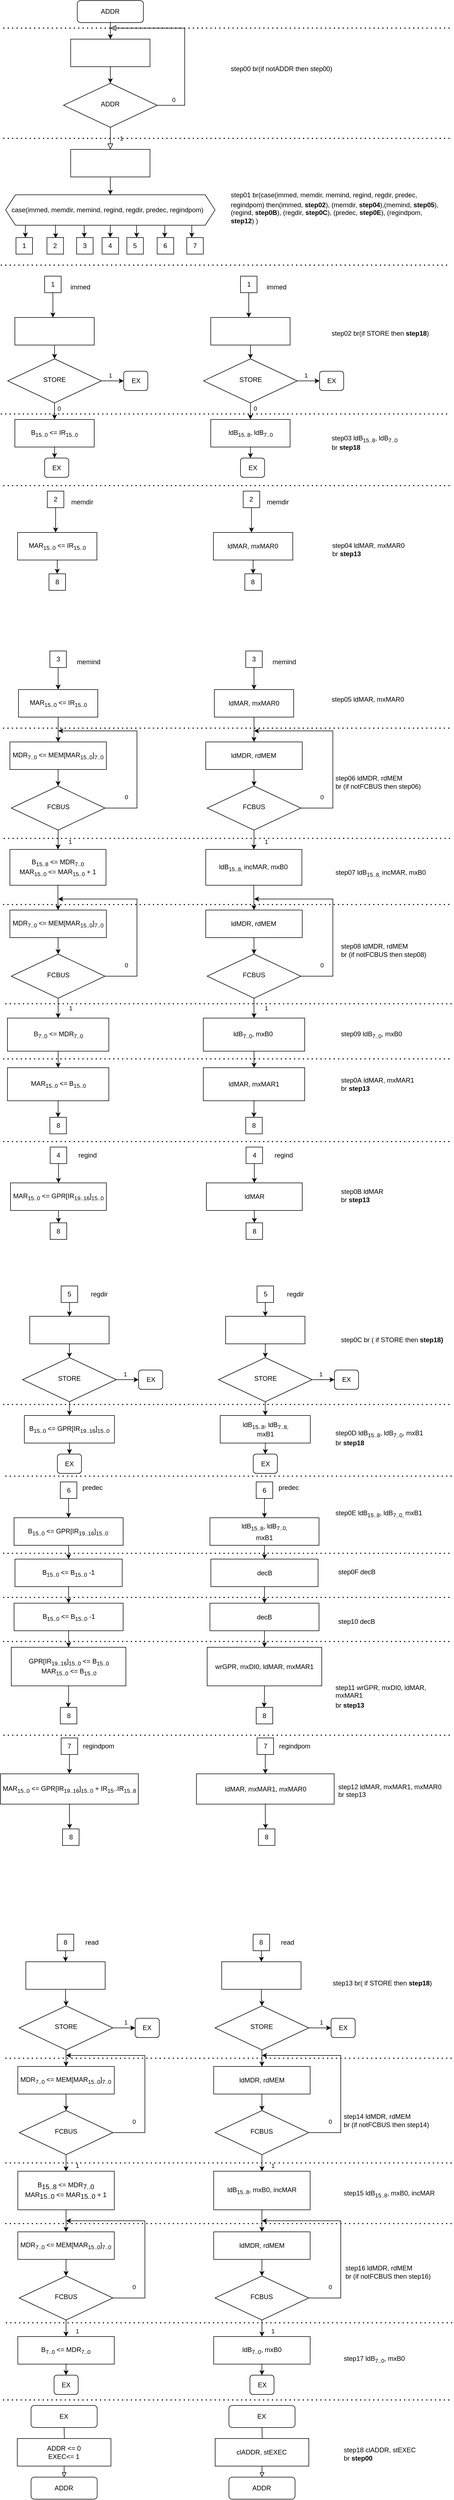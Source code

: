 <mxfile version="14.4.3" type="device"><diagram id="C5RBs43oDa-KdzZeNtuy" name="Page-1"><mxGraphModel dx="1221" dy="734" grid="1" gridSize="10" guides="1" tooltips="1" connect="1" arrows="1" fold="1" page="1" pageScale="1" pageWidth="827" pageHeight="1169" math="0" shadow="0"><root><mxCell id="WIyWlLk6GJQsqaUBKTNV-0"/><mxCell id="WIyWlLk6GJQsqaUBKTNV-1" parent="WIyWlLk6GJQsqaUBKTNV-0"/><mxCell id="JKpzHJIpnq4ORKe5QIrd-1" value="" style="edgeStyle=orthogonalEdgeStyle;rounded=0;orthogonalLoop=1;jettySize=auto;html=1;" parent="WIyWlLk6GJQsqaUBKTNV-1" source="WIyWlLk6GJQsqaUBKTNV-3" target="JKpzHJIpnq4ORKe5QIrd-0" edge="1"><mxGeometry relative="1" as="geometry"/></mxCell><mxCell id="WIyWlLk6GJQsqaUBKTNV-3" value="ADDR" style="rounded=1;whiteSpace=wrap;html=1;fontSize=12;glass=0;strokeWidth=1;shadow=0;" parent="WIyWlLk6GJQsqaUBKTNV-1" vertex="1"><mxGeometry x="143.25" y="40" width="120" height="40" as="geometry"/></mxCell><mxCell id="WIyWlLk6GJQsqaUBKTNV-4" value="1" style="rounded=0;html=1;jettySize=auto;orthogonalLoop=1;fontSize=11;endArrow=block;endFill=0;endSize=8;strokeWidth=1;shadow=0;labelBackgroundColor=none;edgeStyle=orthogonalEdgeStyle;" parent="WIyWlLk6GJQsqaUBKTNV-1" source="WIyWlLk6GJQsqaUBKTNV-6" edge="1"><mxGeometry y="20" relative="1" as="geometry"><mxPoint as="offset"/><mxPoint x="203.25" y="310" as="targetPoint"/><Array as="points"><mxPoint x="203.25" y="310"/></Array></mxGeometry></mxCell><mxCell id="WIyWlLk6GJQsqaUBKTNV-5" value="0" style="edgeStyle=orthogonalEdgeStyle;rounded=0;html=1;jettySize=auto;orthogonalLoop=1;fontSize=11;endArrow=block;endFill=0;endSize=8;strokeWidth=1;shadow=0;labelBackgroundColor=none;" parent="WIyWlLk6GJQsqaUBKTNV-1" source="WIyWlLk6GJQsqaUBKTNV-6" edge="1"><mxGeometry x="-0.815" y="10" relative="1" as="geometry"><mxPoint as="offset"/><mxPoint x="203.25" y="90" as="targetPoint"/><Array as="points"><mxPoint x="338.25" y="230"/></Array></mxGeometry></mxCell><mxCell id="WIyWlLk6GJQsqaUBKTNV-6" value="ADDR" style="rhombus;whiteSpace=wrap;html=1;shadow=0;fontFamily=Helvetica;fontSize=12;align=center;strokeWidth=1;spacing=6;spacingTop=-4;" parent="WIyWlLk6GJQsqaUBKTNV-1" vertex="1"><mxGeometry x="118.25" y="190" width="170" height="80" as="geometry"/></mxCell><mxCell id="JKpzHJIpnq4ORKe5QIrd-2" value="" style="edgeStyle=orthogonalEdgeStyle;rounded=0;orthogonalLoop=1;jettySize=auto;html=1;" parent="WIyWlLk6GJQsqaUBKTNV-1" source="JKpzHJIpnq4ORKe5QIrd-0" target="WIyWlLk6GJQsqaUBKTNV-6" edge="1"><mxGeometry relative="1" as="geometry"/></mxCell><mxCell id="JKpzHJIpnq4ORKe5QIrd-0" value="" style="rounded=0;whiteSpace=wrap;html=1;" parent="WIyWlLk6GJQsqaUBKTNV-1" vertex="1"><mxGeometry x="131.25" y="110" width="144" height="50" as="geometry"/></mxCell><mxCell id="JKpzHJIpnq4ORKe5QIrd-7" value="" style="verticalLabelPosition=bottom;verticalAlign=top;html=1;shape=hexagon;perimeter=hexagonPerimeter2;arcSize=6;size=0.047;rounded=0;shadow=0;sketch=0;" parent="WIyWlLk6GJQsqaUBKTNV-1" vertex="1"><mxGeometry x="13.19" y="392.42" width="380.12" height="55.16" as="geometry"/></mxCell><mxCell id="JKpzHJIpnq4ORKe5QIrd-27" style="edgeStyle=orthogonalEdgeStyle;rounded=0;orthogonalLoop=1;jettySize=auto;html=1;entryX=0.5;entryY=0;entryDx=0;entryDy=0;" parent="WIyWlLk6GJQsqaUBKTNV-1" source="JKpzHJIpnq4ORKe5QIrd-8" target="JKpzHJIpnq4ORKe5QIrd-7" edge="1"><mxGeometry relative="1" as="geometry"/></mxCell><mxCell id="JKpzHJIpnq4ORKe5QIrd-8" value="" style="rounded=0;whiteSpace=wrap;html=1;" parent="WIyWlLk6GJQsqaUBKTNV-1" vertex="1"><mxGeometry x="131.25" y="310" width="144" height="50" as="geometry"/></mxCell><mxCell id="JKpzHJIpnq4ORKe5QIrd-25" value="case(immed, memdir, memind, regind, regdir, predec, regindpom)" style="text;html=1;strokeColor=none;fillColor=none;align=left;verticalAlign=middle;whiteSpace=wrap;rounded=0;shadow=0;sketch=0;" parent="WIyWlLk6GJQsqaUBKTNV-1" vertex="1"><mxGeometry x="22" y="411.21" width="380" height="17.58" as="geometry"/></mxCell><mxCell id="JKpzHJIpnq4ORKe5QIrd-28" value="" style="endArrow=classic;html=1;" parent="WIyWlLk6GJQsqaUBKTNV-1" edge="1"><mxGeometry width="50" height="50" relative="1" as="geometry"><mxPoint x="49" y="447" as="sourcePoint"/><mxPoint x="49" y="470" as="targetPoint"/></mxGeometry></mxCell><mxCell id="JKpzHJIpnq4ORKe5QIrd-33" value="" style="endArrow=classic;html=1;exitX=0.238;exitY=0.984;exitDx=0;exitDy=0;exitPerimeter=0;" parent="WIyWlLk6GJQsqaUBKTNV-1" source="JKpzHJIpnq4ORKe5QIrd-7" edge="1"><mxGeometry width="50" height="50" relative="1" as="geometry"><mxPoint x="82" y="447.58" as="sourcePoint"/><mxPoint x="104" y="471" as="targetPoint"/></mxGeometry></mxCell><mxCell id="JKpzHJIpnq4ORKe5QIrd-34" value="" style="endArrow=classic;html=1;exitX=0.375;exitY=1;exitDx=0;exitDy=0;" parent="WIyWlLk6GJQsqaUBKTNV-1" source="JKpzHJIpnq4ORKe5QIrd-7" edge="1"><mxGeometry width="50" height="50" relative="1" as="geometry"><mxPoint x="112" y="450" as="sourcePoint"/><mxPoint x="156" y="470" as="targetPoint"/></mxGeometry></mxCell><mxCell id="JKpzHJIpnq4ORKe5QIrd-35" value="" style="endArrow=classic;html=1;exitX=0.5;exitY=1;exitDx=0;exitDy=0;" parent="WIyWlLk6GJQsqaUBKTNV-1" source="JKpzHJIpnq4ORKe5QIrd-7" edge="1"><mxGeometry width="50" height="50" relative="1" as="geometry"><mxPoint x="142" y="450" as="sourcePoint"/><mxPoint x="203" y="470" as="targetPoint"/></mxGeometry></mxCell><mxCell id="JKpzHJIpnq4ORKe5QIrd-36" value="" style="endArrow=classic;html=1;exitX=0.625;exitY=1;exitDx=0;exitDy=0;" parent="WIyWlLk6GJQsqaUBKTNV-1" source="JKpzHJIpnq4ORKe5QIrd-7" edge="1"><mxGeometry width="50" height="50" relative="1" as="geometry"><mxPoint x="247" y="447" as="sourcePoint"/><mxPoint x="251" y="470" as="targetPoint"/></mxGeometry></mxCell><mxCell id="JKpzHJIpnq4ORKe5QIrd-37" value="" style="endArrow=classic;html=1;exitX=0.76;exitY=0.993;exitDx=0;exitDy=0;exitPerimeter=0;" parent="WIyWlLk6GJQsqaUBKTNV-1" source="JKpzHJIpnq4ORKe5QIrd-7" edge="1"><mxGeometry width="50" height="50" relative="1" as="geometry"><mxPoint x="292" y="449" as="sourcePoint"/><mxPoint x="302" y="470" as="targetPoint"/></mxGeometry></mxCell><mxCell id="JKpzHJIpnq4ORKe5QIrd-38" value="" style="endArrow=classic;html=1;exitX=0.889;exitY=1.009;exitDx=0;exitDy=0;exitPerimeter=0;" parent="WIyWlLk6GJQsqaUBKTNV-1" source="JKpzHJIpnq4ORKe5QIrd-7" edge="1"><mxGeometry width="50" height="50" relative="1" as="geometry"><mxPoint x="257.344" y="458.518" as="sourcePoint"/><mxPoint x="351" y="470" as="targetPoint"/></mxGeometry></mxCell><mxCell id="JKpzHJIpnq4ORKe5QIrd-39" value="" style="shape=table;html=1;whiteSpace=wrap;startSize=0;container=1;collapsible=0;childLayout=tableLayout;" parent="WIyWlLk6GJQsqaUBKTNV-1" vertex="1"><mxGeometry x="32" y="470" width="30" height="30" as="geometry"/></mxCell><mxCell id="JKpzHJIpnq4ORKe5QIrd-40" value="" style="shape=partialRectangle;html=1;whiteSpace=wrap;collapsible=0;dropTarget=0;pointerEvents=0;fillColor=none;top=0;left=0;bottom=0;right=0;points=[[0,0.5],[1,0.5]];portConstraint=eastwest;" parent="JKpzHJIpnq4ORKe5QIrd-39" vertex="1"><mxGeometry width="30" height="30" as="geometry"/></mxCell><mxCell id="JKpzHJIpnq4ORKe5QIrd-41" value="1" style="shape=partialRectangle;html=1;whiteSpace=wrap;connectable=0;overflow=hidden;fillColor=none;top=0;left=0;bottom=0;right=0;" parent="JKpzHJIpnq4ORKe5QIrd-40" vertex="1"><mxGeometry width="30" height="30" as="geometry"/></mxCell><mxCell id="JKpzHJIpnq4ORKe5QIrd-42" value="" style="shape=table;html=1;whiteSpace=wrap;startSize=0;container=1;collapsible=0;childLayout=tableLayout;" parent="WIyWlLk6GJQsqaUBKTNV-1" vertex="1"><mxGeometry x="88.25" y="470" width="30" height="30" as="geometry"/></mxCell><mxCell id="JKpzHJIpnq4ORKe5QIrd-43" value="" style="shape=partialRectangle;html=1;whiteSpace=wrap;collapsible=0;dropTarget=0;pointerEvents=0;fillColor=none;top=0;left=0;bottom=0;right=0;points=[[0,0.5],[1,0.5]];portConstraint=eastwest;" parent="JKpzHJIpnq4ORKe5QIrd-42" vertex="1"><mxGeometry width="30" height="30" as="geometry"/></mxCell><mxCell id="JKpzHJIpnq4ORKe5QIrd-44" value="2" style="shape=partialRectangle;html=1;whiteSpace=wrap;connectable=0;overflow=hidden;fillColor=none;top=0;left=0;bottom=0;right=0;" parent="JKpzHJIpnq4ORKe5QIrd-43" vertex="1"><mxGeometry width="30" height="30" as="geometry"/></mxCell><mxCell id="JKpzHJIpnq4ORKe5QIrd-45" value="" style="shape=table;html=1;whiteSpace=wrap;startSize=0;container=1;collapsible=0;childLayout=tableLayout;" parent="WIyWlLk6GJQsqaUBKTNV-1" vertex="1"><mxGeometry x="142" y="470" width="30" height="30" as="geometry"/></mxCell><mxCell id="JKpzHJIpnq4ORKe5QIrd-46" value="" style="shape=partialRectangle;html=1;whiteSpace=wrap;collapsible=0;dropTarget=0;pointerEvents=0;fillColor=none;top=0;left=0;bottom=0;right=0;points=[[0,0.5],[1,0.5]];portConstraint=eastwest;" parent="JKpzHJIpnq4ORKe5QIrd-45" vertex="1"><mxGeometry width="30" height="30" as="geometry"/></mxCell><mxCell id="JKpzHJIpnq4ORKe5QIrd-47" value="3" style="shape=partialRectangle;html=1;whiteSpace=wrap;connectable=0;overflow=hidden;fillColor=none;top=0;left=0;bottom=0;right=0;" parent="JKpzHJIpnq4ORKe5QIrd-46" vertex="1"><mxGeometry width="30" height="30" as="geometry"/></mxCell><mxCell id="JKpzHJIpnq4ORKe5QIrd-48" value="" style="shape=table;html=1;whiteSpace=wrap;startSize=0;container=1;collapsible=0;childLayout=tableLayout;" parent="WIyWlLk6GJQsqaUBKTNV-1" vertex="1"><mxGeometry x="188.25" y="470" width="30" height="30" as="geometry"/></mxCell><mxCell id="JKpzHJIpnq4ORKe5QIrd-49" value="" style="shape=partialRectangle;html=1;whiteSpace=wrap;collapsible=0;dropTarget=0;pointerEvents=0;fillColor=none;top=0;left=0;bottom=0;right=0;points=[[0,0.5],[1,0.5]];portConstraint=eastwest;" parent="JKpzHJIpnq4ORKe5QIrd-48" vertex="1"><mxGeometry width="30" height="30" as="geometry"/></mxCell><mxCell id="JKpzHJIpnq4ORKe5QIrd-50" value="4" style="shape=partialRectangle;html=1;whiteSpace=wrap;connectable=0;overflow=hidden;fillColor=none;top=0;left=0;bottom=0;right=0;" parent="JKpzHJIpnq4ORKe5QIrd-49" vertex="1"><mxGeometry width="30" height="30" as="geometry"/></mxCell><mxCell id="JKpzHJIpnq4ORKe5QIrd-51" value="" style="shape=table;html=1;whiteSpace=wrap;startSize=0;container=1;collapsible=0;childLayout=tableLayout;" parent="WIyWlLk6GJQsqaUBKTNV-1" vertex="1"><mxGeometry x="233.25" y="470" width="30" height="30" as="geometry"/></mxCell><mxCell id="JKpzHJIpnq4ORKe5QIrd-52" value="" style="shape=partialRectangle;html=1;whiteSpace=wrap;collapsible=0;dropTarget=0;pointerEvents=0;fillColor=none;top=0;left=0;bottom=0;right=0;points=[[0,0.5],[1,0.5]];portConstraint=eastwest;" parent="JKpzHJIpnq4ORKe5QIrd-51" vertex="1"><mxGeometry width="30" height="30" as="geometry"/></mxCell><mxCell id="JKpzHJIpnq4ORKe5QIrd-53" value="5" style="shape=partialRectangle;html=1;whiteSpace=wrap;connectable=0;overflow=hidden;fillColor=none;top=0;left=0;bottom=0;right=0;" parent="JKpzHJIpnq4ORKe5QIrd-52" vertex="1"><mxGeometry width="30" height="30" as="geometry"/></mxCell><mxCell id="JKpzHJIpnq4ORKe5QIrd-54" value="" style="shape=table;html=1;whiteSpace=wrap;startSize=0;container=1;collapsible=0;childLayout=tableLayout;" parent="WIyWlLk6GJQsqaUBKTNV-1" vertex="1"><mxGeometry x="288.25" y="470" width="30" height="30" as="geometry"/></mxCell><mxCell id="JKpzHJIpnq4ORKe5QIrd-55" value="" style="shape=partialRectangle;html=1;whiteSpace=wrap;collapsible=0;dropTarget=0;pointerEvents=0;fillColor=none;top=0;left=0;bottom=0;right=0;points=[[0,0.5],[1,0.5]];portConstraint=eastwest;" parent="JKpzHJIpnq4ORKe5QIrd-54" vertex="1"><mxGeometry width="30" height="30" as="geometry"/></mxCell><mxCell id="JKpzHJIpnq4ORKe5QIrd-56" value="6" style="shape=partialRectangle;html=1;whiteSpace=wrap;connectable=0;overflow=hidden;fillColor=none;top=0;left=0;bottom=0;right=0;" parent="JKpzHJIpnq4ORKe5QIrd-55" vertex="1"><mxGeometry width="30" height="30" as="geometry"/></mxCell><mxCell id="JKpzHJIpnq4ORKe5QIrd-62" value="" style="shape=table;html=1;whiteSpace=wrap;startSize=0;container=1;collapsible=0;childLayout=tableLayout;" parent="WIyWlLk6GJQsqaUBKTNV-1" vertex="1"><mxGeometry x="342" y="470" width="30" height="30" as="geometry"/></mxCell><mxCell id="JKpzHJIpnq4ORKe5QIrd-63" value="" style="shape=partialRectangle;html=1;whiteSpace=wrap;collapsible=0;dropTarget=0;pointerEvents=0;fillColor=none;top=0;left=0;bottom=0;right=0;points=[[0,0.5],[1,0.5]];portConstraint=eastwest;" parent="JKpzHJIpnq4ORKe5QIrd-62" vertex="1"><mxGeometry width="30" height="30" as="geometry"/></mxCell><mxCell id="JKpzHJIpnq4ORKe5QIrd-64" value="7" style="shape=partialRectangle;html=1;whiteSpace=wrap;connectable=0;overflow=hidden;fillColor=none;top=0;left=0;bottom=0;right=0;" parent="JKpzHJIpnq4ORKe5QIrd-63" vertex="1"><mxGeometry width="30" height="30" as="geometry"/></mxCell><mxCell id="JKpzHJIpnq4ORKe5QIrd-72" style="edgeStyle=orthogonalEdgeStyle;rounded=0;orthogonalLoop=1;jettySize=auto;html=1;" parent="WIyWlLk6GJQsqaUBKTNV-1" source="JKpzHJIpnq4ORKe5QIrd-65" edge="1"><mxGeometry relative="1" as="geometry"><mxPoint x="99" y="615" as="targetPoint"/></mxGeometry></mxCell><mxCell id="JKpzHJIpnq4ORKe5QIrd-65" value="" style="shape=table;html=1;whiteSpace=wrap;startSize=0;container=1;collapsible=0;childLayout=tableLayout;" parent="WIyWlLk6GJQsqaUBKTNV-1" vertex="1"><mxGeometry x="84" y="540" width="30" height="30" as="geometry"/></mxCell><mxCell id="JKpzHJIpnq4ORKe5QIrd-66" value="" style="shape=partialRectangle;html=1;whiteSpace=wrap;collapsible=0;dropTarget=0;pointerEvents=0;fillColor=none;top=0;left=0;bottom=0;right=0;points=[[0,0.5],[1,0.5]];portConstraint=eastwest;" parent="JKpzHJIpnq4ORKe5QIrd-65" vertex="1"><mxGeometry width="30" height="30" as="geometry"/></mxCell><mxCell id="JKpzHJIpnq4ORKe5QIrd-67" value="1" style="shape=partialRectangle;html=1;whiteSpace=wrap;connectable=0;overflow=hidden;fillColor=none;top=0;left=0;bottom=0;right=0;" parent="JKpzHJIpnq4ORKe5QIrd-66" vertex="1"><mxGeometry width="30" height="30" as="geometry"/></mxCell><mxCell id="JKpzHJIpnq4ORKe5QIrd-68" value="immed" style="text;html=1;strokeColor=none;fillColor=none;align=center;verticalAlign=middle;whiteSpace=wrap;rounded=0;shadow=0;sketch=0;" parent="WIyWlLk6GJQsqaUBKTNV-1" vertex="1"><mxGeometry x="124" y="550" width="50" height="20" as="geometry"/></mxCell><mxCell id="JKpzHJIpnq4ORKe5QIrd-74" value="" style="edgeStyle=orthogonalEdgeStyle;rounded=0;orthogonalLoop=1;jettySize=auto;html=1;" parent="WIyWlLk6GJQsqaUBKTNV-1" source="JKpzHJIpnq4ORKe5QIrd-69" target="JKpzHJIpnq4ORKe5QIrd-73" edge="1"><mxGeometry relative="1" as="geometry"/></mxCell><mxCell id="JKpzHJIpnq4ORKe5QIrd-69" value="" style="rounded=0;whiteSpace=wrap;html=1;" parent="WIyWlLk6GJQsqaUBKTNV-1" vertex="1"><mxGeometry x="30" y="615" width="144" height="50" as="geometry"/></mxCell><mxCell id="JKpzHJIpnq4ORKe5QIrd-82" value="1" style="edgeStyle=orthogonalEdgeStyle;rounded=0;orthogonalLoop=1;jettySize=auto;html=1;entryX=0;entryY=0.5;entryDx=0;entryDy=0;" parent="WIyWlLk6GJQsqaUBKTNV-1" source="JKpzHJIpnq4ORKe5QIrd-73" target="JKpzHJIpnq4ORKe5QIrd-79" edge="1"><mxGeometry x="-0.224" y="10" relative="1" as="geometry"><mxPoint as="offset"/></mxGeometry></mxCell><mxCell id="rFjp2BKoJycBuhRgtnCz-1" value="0" style="edgeStyle=orthogonalEdgeStyle;rounded=0;orthogonalLoop=1;jettySize=auto;html=1;entryX=0.5;entryY=0;entryDx=0;entryDy=0;" parent="WIyWlLk6GJQsqaUBKTNV-1" source="JKpzHJIpnq4ORKe5QIrd-73" target="rFjp2BKoJycBuhRgtnCz-2" edge="1"><mxGeometry x="0.201" y="8" relative="1" as="geometry"><mxPoint x="120" y="780" as="targetPoint"/><mxPoint as="offset"/></mxGeometry></mxCell><mxCell id="JKpzHJIpnq4ORKe5QIrd-73" value="STORE" style="rhombus;whiteSpace=wrap;html=1;shadow=0;fontFamily=Helvetica;fontSize=12;align=center;strokeWidth=1;spacing=6;spacingTop=-4;" parent="WIyWlLk6GJQsqaUBKTNV-1" vertex="1"><mxGeometry x="17" y="690" width="170" height="80" as="geometry"/></mxCell><mxCell id="JKpzHJIpnq4ORKe5QIrd-79" value="EX" style="rounded=1;whiteSpace=wrap;html=1;shadow=0;sketch=0;fillColor=#ffffff;gradientColor=none;align=center;" parent="WIyWlLk6GJQsqaUBKTNV-1" vertex="1"><mxGeometry x="227.5" y="712.5" width="43.75" height="35" as="geometry"/></mxCell><mxCell id="rFjp2BKoJycBuhRgtnCz-4" value="" style="edgeStyle=orthogonalEdgeStyle;rounded=0;orthogonalLoop=1;jettySize=auto;html=1;" parent="WIyWlLk6GJQsqaUBKTNV-1" source="rFjp2BKoJycBuhRgtnCz-2" edge="1"><mxGeometry relative="1" as="geometry"><mxPoint x="102.029" y="870" as="targetPoint"/></mxGeometry></mxCell><mxCell id="rFjp2BKoJycBuhRgtnCz-2" value="B&lt;sub&gt;15..0&lt;/sub&gt; &amp;lt;= IR&lt;sub&gt;15..0&lt;/sub&gt;" style="rounded=0;whiteSpace=wrap;html=1;" parent="WIyWlLk6GJQsqaUBKTNV-1" vertex="1"><mxGeometry x="30" y="800" width="144" height="50" as="geometry"/></mxCell><mxCell id="rFjp2BKoJycBuhRgtnCz-5" value="EX" style="rounded=1;whiteSpace=wrap;html=1;shadow=0;sketch=0;fillColor=#ffffff;gradientColor=none;align=center;" parent="WIyWlLk6GJQsqaUBKTNV-1" vertex="1"><mxGeometry x="84" y="870" width="43.75" height="35" as="geometry"/></mxCell><mxCell id="rFjp2BKoJycBuhRgtnCz-6" style="edgeStyle=orthogonalEdgeStyle;rounded=0;orthogonalLoop=1;jettySize=auto;html=1;" parent="WIyWlLk6GJQsqaUBKTNV-1" source="rFjp2BKoJycBuhRgtnCz-7" edge="1"><mxGeometry relative="1" as="geometry"><mxPoint x="103.88" y="1005" as="targetPoint"/></mxGeometry></mxCell><mxCell id="rFjp2BKoJycBuhRgtnCz-7" value="" style="shape=table;html=1;whiteSpace=wrap;startSize=0;container=1;collapsible=0;childLayout=tableLayout;" parent="WIyWlLk6GJQsqaUBKTNV-1" vertex="1"><mxGeometry x="88.88" y="930" width="30" height="30" as="geometry"/></mxCell><mxCell id="rFjp2BKoJycBuhRgtnCz-8" value="" style="shape=partialRectangle;html=1;whiteSpace=wrap;collapsible=0;dropTarget=0;pointerEvents=0;fillColor=none;top=0;left=0;bottom=0;right=0;points=[[0,0.5],[1,0.5]];portConstraint=eastwest;" parent="rFjp2BKoJycBuhRgtnCz-7" vertex="1"><mxGeometry width="30" height="30" as="geometry"/></mxCell><mxCell id="rFjp2BKoJycBuhRgtnCz-9" value="2" style="shape=partialRectangle;html=1;whiteSpace=wrap;connectable=0;overflow=hidden;fillColor=none;top=0;left=0;bottom=0;right=0;" parent="rFjp2BKoJycBuhRgtnCz-8" vertex="1"><mxGeometry width="30" height="30" as="geometry"/></mxCell><mxCell id="rFjp2BKoJycBuhRgtnCz-10" value="memdir&amp;nbsp;" style="text;html=1;strokeColor=none;fillColor=none;align=center;verticalAlign=middle;whiteSpace=wrap;rounded=0;shadow=0;sketch=0;" parent="WIyWlLk6GJQsqaUBKTNV-1" vertex="1"><mxGeometry x="128.88" y="940" width="50" height="20" as="geometry"/></mxCell><mxCell id="rFjp2BKoJycBuhRgtnCz-11" value="" style="edgeStyle=orthogonalEdgeStyle;rounded=0;orthogonalLoop=1;jettySize=auto;html=1;" parent="WIyWlLk6GJQsqaUBKTNV-1" source="rFjp2BKoJycBuhRgtnCz-12" edge="1"><mxGeometry relative="1" as="geometry"><mxPoint x="106.886" y="1080.003" as="targetPoint"/></mxGeometry></mxCell><mxCell id="rFjp2BKoJycBuhRgtnCz-12" value="MAR&lt;sub&gt;15..0&lt;/sub&gt; &amp;lt;= IR&lt;sub&gt;15..0&lt;/sub&gt;" style="rounded=0;whiteSpace=wrap;html=1;" parent="WIyWlLk6GJQsqaUBKTNV-1" vertex="1"><mxGeometry x="34.88" y="1005" width="144" height="50" as="geometry"/></mxCell><mxCell id="rFjp2BKoJycBuhRgtnCz-20" value="" style="shape=table;html=1;whiteSpace=wrap;startSize=0;container=1;collapsible=0;childLayout=tableLayout;" parent="WIyWlLk6GJQsqaUBKTNV-1" vertex="1"><mxGeometry x="91.88" y="1080" width="30" height="30" as="geometry"/></mxCell><mxCell id="rFjp2BKoJycBuhRgtnCz-21" value="" style="shape=partialRectangle;html=1;whiteSpace=wrap;collapsible=0;dropTarget=0;pointerEvents=0;fillColor=none;top=0;left=0;bottom=0;right=0;points=[[0,0.5],[1,0.5]];portConstraint=eastwest;" parent="rFjp2BKoJycBuhRgtnCz-20" vertex="1"><mxGeometry width="30" height="30" as="geometry"/></mxCell><mxCell id="rFjp2BKoJycBuhRgtnCz-22" value="8" style="shape=partialRectangle;html=1;whiteSpace=wrap;connectable=0;overflow=hidden;fillColor=none;top=0;left=0;bottom=0;right=0;" parent="rFjp2BKoJycBuhRgtnCz-21" vertex="1"><mxGeometry width="30" height="30" as="geometry"/></mxCell><mxCell id="rFjp2BKoJycBuhRgtnCz-33" value="" style="edgeStyle=orthogonalEdgeStyle;rounded=0;orthogonalLoop=1;jettySize=auto;html=1;" parent="WIyWlLk6GJQsqaUBKTNV-1" source="rFjp2BKoJycBuhRgtnCz-23" target="rFjp2BKoJycBuhRgtnCz-27" edge="1"><mxGeometry relative="1" as="geometry"/></mxCell><mxCell id="rFjp2BKoJycBuhRgtnCz-23" value="" style="shape=table;html=1;whiteSpace=wrap;startSize=0;container=1;collapsible=0;childLayout=tableLayout;" parent="WIyWlLk6GJQsqaUBKTNV-1" vertex="1"><mxGeometry x="114.0" y="2372" width="30" height="30" as="geometry"/></mxCell><mxCell id="rFjp2BKoJycBuhRgtnCz-24" value="" style="shape=partialRectangle;html=1;whiteSpace=wrap;collapsible=0;dropTarget=0;pointerEvents=0;fillColor=none;top=0;left=0;bottom=0;right=0;points=[[0,0.5],[1,0.5]];portConstraint=eastwest;" parent="rFjp2BKoJycBuhRgtnCz-23" vertex="1"><mxGeometry width="30" height="30" as="geometry"/></mxCell><mxCell id="rFjp2BKoJycBuhRgtnCz-25" value="5" style="shape=partialRectangle;html=1;whiteSpace=wrap;connectable=0;overflow=hidden;fillColor=none;top=0;left=0;bottom=0;right=0;" parent="rFjp2BKoJycBuhRgtnCz-24" vertex="1"><mxGeometry width="30" height="30" as="geometry"/></mxCell><mxCell id="rFjp2BKoJycBuhRgtnCz-26" value="" style="edgeStyle=orthogonalEdgeStyle;rounded=0;orthogonalLoop=1;jettySize=auto;html=1;" parent="WIyWlLk6GJQsqaUBKTNV-1" source="rFjp2BKoJycBuhRgtnCz-27" target="rFjp2BKoJycBuhRgtnCz-29" edge="1"><mxGeometry relative="1" as="geometry"/></mxCell><mxCell id="rFjp2BKoJycBuhRgtnCz-27" value="" style="rounded=0;whiteSpace=wrap;html=1;" parent="WIyWlLk6GJQsqaUBKTNV-1" vertex="1"><mxGeometry x="57" y="2427" width="144" height="50" as="geometry"/></mxCell><mxCell id="rFjp2BKoJycBuhRgtnCz-28" value="1" style="edgeStyle=orthogonalEdgeStyle;rounded=0;orthogonalLoop=1;jettySize=auto;html=1;entryX=0;entryY=0.5;entryDx=0;entryDy=0;" parent="WIyWlLk6GJQsqaUBKTNV-1" source="rFjp2BKoJycBuhRgtnCz-29" target="rFjp2BKoJycBuhRgtnCz-30" edge="1"><mxGeometry x="-0.224" y="10" relative="1" as="geometry"><mxPoint as="offset"/></mxGeometry></mxCell><mxCell id="rFjp2BKoJycBuhRgtnCz-36" value="" style="edgeStyle=orthogonalEdgeStyle;rounded=0;orthogonalLoop=1;jettySize=auto;html=1;" parent="WIyWlLk6GJQsqaUBKTNV-1" source="rFjp2BKoJycBuhRgtnCz-29" target="rFjp2BKoJycBuhRgtnCz-35" edge="1"><mxGeometry relative="1" as="geometry"/></mxCell><mxCell id="rFjp2BKoJycBuhRgtnCz-29" value="STORE" style="rhombus;whiteSpace=wrap;html=1;shadow=0;fontFamily=Helvetica;fontSize=12;align=center;strokeWidth=1;spacing=6;spacingTop=-4;" parent="WIyWlLk6GJQsqaUBKTNV-1" vertex="1"><mxGeometry x="44" y="2502" width="170" height="80" as="geometry"/></mxCell><mxCell id="rFjp2BKoJycBuhRgtnCz-30" value="EX" style="rounded=1;whiteSpace=wrap;html=1;shadow=0;sketch=0;fillColor=#ffffff;gradientColor=none;align=center;" parent="WIyWlLk6GJQsqaUBKTNV-1" vertex="1"><mxGeometry x="254.5" y="2524.5" width="43.75" height="35" as="geometry"/></mxCell><mxCell id="rFjp2BKoJycBuhRgtnCz-34" value="regdir&amp;nbsp;" style="text;html=1;strokeColor=none;fillColor=none;align=center;verticalAlign=middle;whiteSpace=wrap;rounded=0;shadow=0;sketch=0;" parent="WIyWlLk6GJQsqaUBKTNV-1" vertex="1"><mxGeometry x="160.25" y="2377" width="50" height="20" as="geometry"/></mxCell><mxCell id="rFjp2BKoJycBuhRgtnCz-39" style="edgeStyle=orthogonalEdgeStyle;rounded=0;orthogonalLoop=1;jettySize=auto;html=1;entryX=0.5;entryY=0;entryDx=0;entryDy=0;" parent="WIyWlLk6GJQsqaUBKTNV-1" source="rFjp2BKoJycBuhRgtnCz-35" target="rFjp2BKoJycBuhRgtnCz-37" edge="1"><mxGeometry relative="1" as="geometry"/></mxCell><mxCell id="rFjp2BKoJycBuhRgtnCz-35" value="B&lt;sub&gt;15..0&lt;/sub&gt; &amp;lt;= GPR[IR&lt;sub&gt;19..16&lt;/sub&gt;]&lt;sub&gt;15..0&lt;/sub&gt;" style="rounded=0;whiteSpace=wrap;html=1;" parent="WIyWlLk6GJQsqaUBKTNV-1" vertex="1"><mxGeometry x="47.25" y="2607" width="163.5" height="50" as="geometry"/></mxCell><mxCell id="rFjp2BKoJycBuhRgtnCz-37" value="EX" style="rounded=1;whiteSpace=wrap;html=1;shadow=0;sketch=0;fillColor=#ffffff;gradientColor=none;align=center;" parent="WIyWlLk6GJQsqaUBKTNV-1" vertex="1"><mxGeometry x="107.13" y="2677" width="43.75" height="35" as="geometry"/></mxCell><mxCell id="rFjp2BKoJycBuhRgtnCz-44" value="" style="edgeStyle=orthogonalEdgeStyle;rounded=0;orthogonalLoop=1;jettySize=auto;html=1;" parent="WIyWlLk6GJQsqaUBKTNV-1" source="rFjp2BKoJycBuhRgtnCz-40" target="rFjp2BKoJycBuhRgtnCz-43" edge="1"><mxGeometry relative="1" as="geometry"/></mxCell><mxCell id="rFjp2BKoJycBuhRgtnCz-40" value="" style="shape=table;html=1;whiteSpace=wrap;startSize=0;container=1;collapsible=0;childLayout=tableLayout;" parent="WIyWlLk6GJQsqaUBKTNV-1" vertex="1"><mxGeometry x="106.87" y="3548" width="30" height="30" as="geometry"/></mxCell><mxCell id="rFjp2BKoJycBuhRgtnCz-41" value="" style="shape=partialRectangle;html=1;whiteSpace=wrap;collapsible=0;dropTarget=0;pointerEvents=0;fillColor=none;top=0;left=0;bottom=0;right=0;points=[[0,0.5],[1,0.5]];portConstraint=eastwest;" parent="rFjp2BKoJycBuhRgtnCz-40" vertex="1"><mxGeometry width="30" height="30" as="geometry"/></mxCell><mxCell id="rFjp2BKoJycBuhRgtnCz-42" value="8" style="shape=partialRectangle;html=1;whiteSpace=wrap;connectable=0;overflow=hidden;fillColor=none;top=0;left=0;bottom=0;right=0;" parent="rFjp2BKoJycBuhRgtnCz-41" vertex="1"><mxGeometry width="30" height="30" as="geometry"/></mxCell><mxCell id="rFjp2BKoJycBuhRgtnCz-48" value="" style="edgeStyle=orthogonalEdgeStyle;rounded=0;orthogonalLoop=1;jettySize=auto;html=1;" parent="WIyWlLk6GJQsqaUBKTNV-1" source="rFjp2BKoJycBuhRgtnCz-43" target="rFjp2BKoJycBuhRgtnCz-46" edge="1"><mxGeometry relative="1" as="geometry"/></mxCell><mxCell id="rFjp2BKoJycBuhRgtnCz-43" value="" style="rounded=0;whiteSpace=wrap;html=1;" parent="WIyWlLk6GJQsqaUBKTNV-1" vertex="1"><mxGeometry x="49.87" y="3598" width="144" height="50" as="geometry"/></mxCell><mxCell id="rFjp2BKoJycBuhRgtnCz-51" value="" style="edgeStyle=orthogonalEdgeStyle;rounded=0;orthogonalLoop=1;jettySize=auto;html=1;" parent="WIyWlLk6GJQsqaUBKTNV-1" source="rFjp2BKoJycBuhRgtnCz-46" target="rFjp2BKoJycBuhRgtnCz-50" edge="1"><mxGeometry relative="1" as="geometry"/></mxCell><mxCell id="rFjp2BKoJycBuhRgtnCz-67" value="1" style="edgeStyle=orthogonalEdgeStyle;rounded=0;orthogonalLoop=1;jettySize=auto;html=1;" parent="WIyWlLk6GJQsqaUBKTNV-1" source="rFjp2BKoJycBuhRgtnCz-46" target="rFjp2BKoJycBuhRgtnCz-66" edge="1"><mxGeometry x="0.126" y="10" relative="1" as="geometry"><mxPoint as="offset"/></mxGeometry></mxCell><mxCell id="rFjp2BKoJycBuhRgtnCz-46" value="STORE" style="rhombus;whiteSpace=wrap;html=1;shadow=0;fontFamily=Helvetica;fontSize=12;align=center;strokeWidth=1;spacing=6;spacingTop=-4;" parent="WIyWlLk6GJQsqaUBKTNV-1" vertex="1"><mxGeometry x="37.87" y="3678" width="170" height="80" as="geometry"/></mxCell><mxCell id="rFjp2BKoJycBuhRgtnCz-47" value="EX" style="rounded=1;whiteSpace=wrap;html=1;shadow=0;sketch=0;fillColor=#ffffff;gradientColor=none;align=center;" parent="WIyWlLk6GJQsqaUBKTNV-1" vertex="1"><mxGeometry x="101.12" y="4348" width="43.75" height="35" as="geometry"/></mxCell><mxCell id="rFjp2BKoJycBuhRgtnCz-49" value="read" style="text;html=1;strokeColor=none;fillColor=none;align=center;verticalAlign=middle;whiteSpace=wrap;rounded=0;shadow=0;sketch=0;" parent="WIyWlLk6GJQsqaUBKTNV-1" vertex="1"><mxGeometry x="144.87" y="3553" width="50" height="20" as="geometry"/></mxCell><mxCell id="rFjp2BKoJycBuhRgtnCz-53" value="" style="edgeStyle=orthogonalEdgeStyle;rounded=0;orthogonalLoop=1;jettySize=auto;html=1;" parent="WIyWlLk6GJQsqaUBKTNV-1" source="rFjp2BKoJycBuhRgtnCz-50" target="rFjp2BKoJycBuhRgtnCz-52" edge="1"><mxGeometry relative="1" as="geometry"/></mxCell><mxCell id="rFjp2BKoJycBuhRgtnCz-50" value="MDR&lt;sub&gt;7..0&lt;/sub&gt; &amp;lt;= MEM[MAR&lt;sub&gt;15..0&lt;/sub&gt;]&lt;sub&gt;7..0&lt;/sub&gt;" style="rounded=0;whiteSpace=wrap;html=1;" parent="WIyWlLk6GJQsqaUBKTNV-1" vertex="1"><mxGeometry x="35.31" y="3788" width="175.12" height="50" as="geometry"/></mxCell><mxCell id="rFjp2BKoJycBuhRgtnCz-54" value="0" style="edgeStyle=orthogonalEdgeStyle;rounded=0;orthogonalLoop=1;jettySize=auto;html=1;" parent="WIyWlLk6GJQsqaUBKTNV-1" source="rFjp2BKoJycBuhRgtnCz-52" edge="1"><mxGeometry x="-0.541" y="20" relative="1" as="geometry"><mxPoint x="122.99" y="3768" as="targetPoint"/><Array as="points"><mxPoint x="265.99" y="3908"/></Array><mxPoint as="offset"/></mxGeometry></mxCell><mxCell id="rFjp2BKoJycBuhRgtnCz-57" value="1" style="edgeStyle=orthogonalEdgeStyle;rounded=0;orthogonalLoop=1;jettySize=auto;html=1;" parent="WIyWlLk6GJQsqaUBKTNV-1" source="rFjp2BKoJycBuhRgtnCz-52" target="rFjp2BKoJycBuhRgtnCz-55" edge="1"><mxGeometry x="0.33" y="-13" relative="1" as="geometry"><mxPoint x="33" as="offset"/></mxGeometry></mxCell><mxCell id="rFjp2BKoJycBuhRgtnCz-52" value="FCBUS" style="rhombus;whiteSpace=wrap;html=1;shadow=0;fontFamily=Helvetica;fontSize=12;align=center;strokeWidth=1;spacing=6;spacingTop=-4;" parent="WIyWlLk6GJQsqaUBKTNV-1" vertex="1"><mxGeometry x="37.87" y="3868" width="170" height="80" as="geometry"/></mxCell><mxCell id="rFjp2BKoJycBuhRgtnCz-64" value="" style="edgeStyle=orthogonalEdgeStyle;rounded=0;orthogonalLoop=1;jettySize=auto;html=1;" parent="WIyWlLk6GJQsqaUBKTNV-1" source="rFjp2BKoJycBuhRgtnCz-55" target="rFjp2BKoJycBuhRgtnCz-59" edge="1"><mxGeometry relative="1" as="geometry"/></mxCell><mxCell id="rFjp2BKoJycBuhRgtnCz-55" value="&lt;font&gt;B&lt;sub style=&quot;font-size: 12px&quot;&gt;15..8&lt;/sub&gt; &amp;lt;= MDR&lt;sub style=&quot;font-size: 12px&quot;&gt;7..0&lt;/sub&gt;&lt;br&gt;MAR&lt;sub&gt;&lt;font style=&quot;font-size: 12px&quot;&gt;15..0&lt;/font&gt;&lt;/sub&gt; &amp;lt;= MAR&lt;sub&gt;&lt;font style=&quot;font-size: 12px&quot;&gt;15..0&lt;/font&gt;&lt;/sub&gt; + 1&lt;br&gt;&lt;/font&gt;" style="rounded=0;whiteSpace=wrap;html=1;" parent="WIyWlLk6GJQsqaUBKTNV-1" vertex="1"><mxGeometry x="35.31" y="3978" width="175.12" height="70" as="geometry"/></mxCell><mxCell id="rFjp2BKoJycBuhRgtnCz-58" value="" style="edgeStyle=orthogonalEdgeStyle;rounded=0;orthogonalLoop=1;jettySize=auto;html=1;" parent="WIyWlLk6GJQsqaUBKTNV-1" source="rFjp2BKoJycBuhRgtnCz-59" target="rFjp2BKoJycBuhRgtnCz-62" edge="1"><mxGeometry relative="1" as="geometry"/></mxCell><mxCell id="rFjp2BKoJycBuhRgtnCz-59" value="MDR&lt;sub&gt;7..0&lt;/sub&gt; &amp;lt;= MEM[MAR&lt;sub&gt;15..0&lt;/sub&gt;]&lt;sub&gt;7..0&lt;/sub&gt;" style="rounded=0;whiteSpace=wrap;html=1;" parent="WIyWlLk6GJQsqaUBKTNV-1" vertex="1"><mxGeometry x="35.31" y="4088" width="175.12" height="50" as="geometry"/></mxCell><mxCell id="rFjp2BKoJycBuhRgtnCz-60" value="0" style="edgeStyle=orthogonalEdgeStyle;rounded=0;orthogonalLoop=1;jettySize=auto;html=1;" parent="WIyWlLk6GJQsqaUBKTNV-1" source="rFjp2BKoJycBuhRgtnCz-62" edge="1"><mxGeometry x="-0.541" y="20" relative="1" as="geometry"><mxPoint x="122.99" y="4068" as="targetPoint"/><Array as="points"><mxPoint x="265.99" y="4208"/></Array><mxPoint as="offset"/></mxGeometry></mxCell><mxCell id="rFjp2BKoJycBuhRgtnCz-61" value="1" style="edgeStyle=orthogonalEdgeStyle;rounded=0;orthogonalLoop=1;jettySize=auto;html=1;" parent="WIyWlLk6GJQsqaUBKTNV-1" source="rFjp2BKoJycBuhRgtnCz-62" target="rFjp2BKoJycBuhRgtnCz-63" edge="1"><mxGeometry x="0.33" y="-13" relative="1" as="geometry"><mxPoint x="33" as="offset"/></mxGeometry></mxCell><mxCell id="rFjp2BKoJycBuhRgtnCz-62" value="FCBUS" style="rhombus;whiteSpace=wrap;html=1;shadow=0;fontFamily=Helvetica;fontSize=12;align=center;strokeWidth=1;spacing=6;spacingTop=-4;" parent="WIyWlLk6GJQsqaUBKTNV-1" vertex="1"><mxGeometry x="37.87" y="4168" width="170" height="80" as="geometry"/></mxCell><mxCell id="rFjp2BKoJycBuhRgtnCz-65" style="edgeStyle=orthogonalEdgeStyle;rounded=0;orthogonalLoop=1;jettySize=auto;html=1;entryX=0.5;entryY=0;entryDx=0;entryDy=0;" parent="WIyWlLk6GJQsqaUBKTNV-1" source="rFjp2BKoJycBuhRgtnCz-63" target="rFjp2BKoJycBuhRgtnCz-47" edge="1"><mxGeometry relative="1" as="geometry"/></mxCell><mxCell id="rFjp2BKoJycBuhRgtnCz-63" value="B&lt;sub&gt;7..0&lt;/sub&gt; &amp;lt;= MDR&lt;sub&gt;7..0&lt;/sub&gt;" style="rounded=0;whiteSpace=wrap;html=1;" parent="WIyWlLk6GJQsqaUBKTNV-1" vertex="1"><mxGeometry x="35.31" y="4278" width="175.12" height="50" as="geometry"/></mxCell><mxCell id="rFjp2BKoJycBuhRgtnCz-66" value="EX" style="rounded=1;whiteSpace=wrap;html=1;shadow=0;sketch=0;fillColor=#ffffff;gradientColor=none;align=center;" parent="WIyWlLk6GJQsqaUBKTNV-1" vertex="1"><mxGeometry x="248.37" y="3700.5" width="43.75" height="35" as="geometry"/></mxCell><mxCell id="rFjp2BKoJycBuhRgtnCz-137" style="edgeStyle=orthogonalEdgeStyle;rounded=0;orthogonalLoop=1;jettySize=auto;html=1;entryX=0.5;entryY=0;entryDx=0;entryDy=0;" parent="WIyWlLk6GJQsqaUBKTNV-1" source="rFjp2BKoJycBuhRgtnCz-68" target="rFjp2BKoJycBuhRgtnCz-74" edge="1"><mxGeometry relative="1" as="geometry"/></mxCell><mxCell id="rFjp2BKoJycBuhRgtnCz-68" value="" style="shape=table;html=1;whiteSpace=wrap;startSize=0;container=1;collapsible=0;childLayout=tableLayout;" parent="WIyWlLk6GJQsqaUBKTNV-1" vertex="1"><mxGeometry x="93.5" y="1220" width="30" height="30" as="geometry"/></mxCell><mxCell id="rFjp2BKoJycBuhRgtnCz-69" value="" style="shape=partialRectangle;html=1;whiteSpace=wrap;collapsible=0;dropTarget=0;pointerEvents=0;fillColor=none;top=0;left=0;bottom=0;right=0;points=[[0,0.5],[1,0.5]];portConstraint=eastwest;" parent="rFjp2BKoJycBuhRgtnCz-68" vertex="1"><mxGeometry width="30" height="30" as="geometry"/></mxCell><mxCell id="rFjp2BKoJycBuhRgtnCz-70" value="3" style="shape=partialRectangle;html=1;whiteSpace=wrap;connectable=0;overflow=hidden;fillColor=none;top=0;left=0;bottom=0;right=0;" parent="rFjp2BKoJycBuhRgtnCz-69" vertex="1"><mxGeometry width="30" height="30" as="geometry"/></mxCell><mxCell id="rFjp2BKoJycBuhRgtnCz-71" value="memind" style="text;html=1;strokeColor=none;fillColor=none;align=center;verticalAlign=middle;whiteSpace=wrap;rounded=0;shadow=0;sketch=0;" parent="WIyWlLk6GJQsqaUBKTNV-1" vertex="1"><mxGeometry x="146.5" y="1230" width="34" height="20" as="geometry"/></mxCell><mxCell id="rFjp2BKoJycBuhRgtnCz-160" style="edgeStyle=orthogonalEdgeStyle;rounded=0;orthogonalLoop=1;jettySize=auto;html=1;entryX=0.5;entryY=0;entryDx=0;entryDy=0;" parent="WIyWlLk6GJQsqaUBKTNV-1" source="rFjp2BKoJycBuhRgtnCz-74" target="rFjp2BKoJycBuhRgtnCz-157" edge="1"><mxGeometry relative="1" as="geometry"/></mxCell><mxCell id="rFjp2BKoJycBuhRgtnCz-74" value="MAR&lt;sub&gt;15..0&lt;/sub&gt; &amp;lt;= IR&lt;sub&gt;15..0&lt;/sub&gt;" style="rounded=0;whiteSpace=wrap;html=1;" parent="WIyWlLk6GJQsqaUBKTNV-1" vertex="1"><mxGeometry x="36.5" y="1290" width="144" height="50" as="geometry"/></mxCell><mxCell id="rFjp2BKoJycBuhRgtnCz-75" value="" style="edgeStyle=orthogonalEdgeStyle;rounded=0;orthogonalLoop=1;jettySize=auto;html=1;" parent="WIyWlLk6GJQsqaUBKTNV-1" source="rFjp2BKoJycBuhRgtnCz-76" edge="1"><mxGeometry relative="1" as="geometry"><mxPoint x="109.086" y="2185" as="targetPoint"/></mxGeometry></mxCell><mxCell id="rFjp2BKoJycBuhRgtnCz-76" value="" style="shape=table;html=1;whiteSpace=wrap;startSize=0;container=1;collapsible=0;childLayout=tableLayout;" parent="WIyWlLk6GJQsqaUBKTNV-1" vertex="1"><mxGeometry x="94.06" y="2120" width="30" height="30" as="geometry"/></mxCell><mxCell id="rFjp2BKoJycBuhRgtnCz-77" value="" style="shape=partialRectangle;html=1;whiteSpace=wrap;collapsible=0;dropTarget=0;pointerEvents=0;fillColor=none;top=0;left=0;bottom=0;right=0;points=[[0,0.5],[1,0.5]];portConstraint=eastwest;" parent="rFjp2BKoJycBuhRgtnCz-76" vertex="1"><mxGeometry width="30" height="30" as="geometry"/></mxCell><mxCell id="rFjp2BKoJycBuhRgtnCz-78" value="4" style="shape=partialRectangle;html=1;whiteSpace=wrap;connectable=0;overflow=hidden;fillColor=none;top=0;left=0;bottom=0;right=0;" parent="rFjp2BKoJycBuhRgtnCz-77" vertex="1"><mxGeometry width="30" height="30" as="geometry"/></mxCell><mxCell id="rFjp2BKoJycBuhRgtnCz-79" value="regind" style="text;html=1;strokeColor=none;fillColor=none;align=center;verticalAlign=middle;whiteSpace=wrap;rounded=0;shadow=0;sketch=0;" parent="WIyWlLk6GJQsqaUBKTNV-1" vertex="1"><mxGeometry x="137.06" y="2125" width="50" height="20" as="geometry"/></mxCell><mxCell id="rFjp2BKoJycBuhRgtnCz-85" style="edgeStyle=orthogonalEdgeStyle;rounded=0;orthogonalLoop=1;jettySize=auto;html=1;entryX=0.502;entryY=-0.002;entryDx=0;entryDy=0;entryPerimeter=0;" parent="WIyWlLk6GJQsqaUBKTNV-1" source="rFjp2BKoJycBuhRgtnCz-80" target="rFjp2BKoJycBuhRgtnCz-82" edge="1"><mxGeometry relative="1" as="geometry"/></mxCell><mxCell id="rFjp2BKoJycBuhRgtnCz-80" value="MAR&lt;sub&gt;15..0&lt;/sub&gt; &amp;lt;= GPR[IR&lt;sub&gt;19..16&lt;/sub&gt;]&lt;sub&gt;15..0&lt;/sub&gt;" style="rounded=0;whiteSpace=wrap;html=1;" parent="WIyWlLk6GJQsqaUBKTNV-1" vertex="1"><mxGeometry x="22.06" y="2185" width="174" height="50" as="geometry"/></mxCell><mxCell id="rFjp2BKoJycBuhRgtnCz-81" value="" style="shape=table;html=1;whiteSpace=wrap;startSize=0;container=1;collapsible=0;childLayout=tableLayout;" parent="WIyWlLk6GJQsqaUBKTNV-1" vertex="1"><mxGeometry x="94.06" y="2257.5" width="30" height="30" as="geometry"/></mxCell><mxCell id="rFjp2BKoJycBuhRgtnCz-82" value="" style="shape=partialRectangle;html=1;whiteSpace=wrap;collapsible=0;dropTarget=0;pointerEvents=0;fillColor=none;top=0;left=0;bottom=0;right=0;points=[[0,0.5],[1,0.5]];portConstraint=eastwest;" parent="rFjp2BKoJycBuhRgtnCz-81" vertex="1"><mxGeometry width="30" height="30" as="geometry"/></mxCell><mxCell id="rFjp2BKoJycBuhRgtnCz-83" value="8" style="shape=partialRectangle;html=1;whiteSpace=wrap;connectable=0;overflow=hidden;fillColor=none;top=0;left=0;bottom=0;right=0;" parent="rFjp2BKoJycBuhRgtnCz-82" vertex="1"><mxGeometry width="30" height="30" as="geometry"/></mxCell><mxCell id="rFjp2BKoJycBuhRgtnCz-104" value="" style="edgeStyle=orthogonalEdgeStyle;rounded=0;orthogonalLoop=1;jettySize=auto;html=1;" parent="WIyWlLk6GJQsqaUBKTNV-1" source="rFjp2BKoJycBuhRgtnCz-91" target="rFjp2BKoJycBuhRgtnCz-96" edge="1"><mxGeometry relative="1" as="geometry"/></mxCell><mxCell id="rFjp2BKoJycBuhRgtnCz-91" value="" style="shape=table;html=1;whiteSpace=wrap;startSize=0;container=1;collapsible=0;childLayout=tableLayout;" parent="WIyWlLk6GJQsqaUBKTNV-1" vertex="1"><mxGeometry x="112.5" y="2727.5" width="30" height="30" as="geometry"/></mxCell><mxCell id="rFjp2BKoJycBuhRgtnCz-92" value="" style="shape=partialRectangle;html=1;whiteSpace=wrap;collapsible=0;dropTarget=0;pointerEvents=0;fillColor=none;top=0;left=0;bottom=0;right=0;points=[[0,0.5],[1,0.5]];portConstraint=eastwest;" parent="rFjp2BKoJycBuhRgtnCz-91" vertex="1"><mxGeometry width="30" height="30" as="geometry"/></mxCell><mxCell id="rFjp2BKoJycBuhRgtnCz-93" value="6" style="shape=partialRectangle;html=1;whiteSpace=wrap;connectable=0;overflow=hidden;fillColor=none;top=0;left=0;bottom=0;right=0;" parent="rFjp2BKoJycBuhRgtnCz-92" vertex="1"><mxGeometry width="30" height="30" as="geometry"/></mxCell><mxCell id="rFjp2BKoJycBuhRgtnCz-94" value="predec" style="text;html=1;strokeColor=none;fillColor=none;align=center;verticalAlign=middle;whiteSpace=wrap;rounded=0;shadow=0;sketch=0;" parent="WIyWlLk6GJQsqaUBKTNV-1" vertex="1"><mxGeometry x="146" y="2727.5" width="50" height="20" as="geometry"/></mxCell><mxCell id="rFjp2BKoJycBuhRgtnCz-107" value="" style="edgeStyle=orthogonalEdgeStyle;rounded=0;orthogonalLoop=1;jettySize=auto;html=1;" parent="WIyWlLk6GJQsqaUBKTNV-1" source="rFjp2BKoJycBuhRgtnCz-96" target="rFjp2BKoJycBuhRgtnCz-106" edge="1"><mxGeometry relative="1" as="geometry"/></mxCell><mxCell id="rFjp2BKoJycBuhRgtnCz-96" value="&lt;font style=&quot;font-size: 12px&quot;&gt;B&lt;sub&gt;15..0&lt;/sub&gt; &amp;lt;=&amp;nbsp;&lt;/font&gt;GPR[IR&lt;sub&gt;19..16&lt;/sub&gt;]&lt;sub&gt;15..0&amp;nbsp;&lt;/sub&gt;" style="rounded=0;whiteSpace=wrap;html=1;" parent="WIyWlLk6GJQsqaUBKTNV-1" vertex="1"><mxGeometry x="28.5" y="2792.5" width="198" height="50" as="geometry"/></mxCell><mxCell id="rFjp2BKoJycBuhRgtnCz-100" value="" style="shape=table;html=1;whiteSpace=wrap;startSize=0;container=1;collapsible=0;childLayout=tableLayout;" parent="WIyWlLk6GJQsqaUBKTNV-1" vertex="1"><mxGeometry x="112.5" y="3136.5" width="30" height="30" as="geometry"/></mxCell><mxCell id="rFjp2BKoJycBuhRgtnCz-101" value="" style="shape=partialRectangle;html=1;whiteSpace=wrap;collapsible=0;dropTarget=0;pointerEvents=0;fillColor=none;top=0;left=0;bottom=0;right=0;points=[[0,0.5],[1,0.5]];portConstraint=eastwest;" parent="rFjp2BKoJycBuhRgtnCz-100" vertex="1"><mxGeometry width="30" height="30" as="geometry"/></mxCell><mxCell id="rFjp2BKoJycBuhRgtnCz-102" value="8" style="shape=partialRectangle;html=1;whiteSpace=wrap;connectable=0;overflow=hidden;fillColor=none;top=0;left=0;bottom=0;right=0;" parent="rFjp2BKoJycBuhRgtnCz-101" vertex="1"><mxGeometry width="30" height="30" as="geometry"/></mxCell><mxCell id="rFjp2BKoJycBuhRgtnCz-111" style="edgeStyle=orthogonalEdgeStyle;rounded=0;orthogonalLoop=1;jettySize=auto;html=1;" parent="WIyWlLk6GJQsqaUBKTNV-1" source="rFjp2BKoJycBuhRgtnCz-106" target="rFjp2BKoJycBuhRgtnCz-110" edge="1"><mxGeometry relative="1" as="geometry"/></mxCell><mxCell id="rFjp2BKoJycBuhRgtnCz-106" value="B&lt;sub&gt;15..0&lt;/sub&gt; &amp;lt;= B&lt;sub&gt;15..0&lt;/sub&gt; -1" style="rounded=0;whiteSpace=wrap;html=1;" parent="WIyWlLk6GJQsqaUBKTNV-1" vertex="1"><mxGeometry x="30.18" y="2867.5" width="194.63" height="50" as="geometry"/></mxCell><mxCell id="rFjp2BKoJycBuhRgtnCz-115" value="" style="edgeStyle=orthogonalEdgeStyle;rounded=0;orthogonalLoop=1;jettySize=auto;html=1;" parent="WIyWlLk6GJQsqaUBKTNV-1" source="rFjp2BKoJycBuhRgtnCz-110" target="rFjp2BKoJycBuhRgtnCz-113" edge="1"><mxGeometry relative="1" as="geometry"/></mxCell><mxCell id="rFjp2BKoJycBuhRgtnCz-110" value="B&lt;sub&gt;15..0&lt;/sub&gt; &amp;lt;= B&lt;sub&gt;15..0&lt;/sub&gt; -1" style="rounded=0;whiteSpace=wrap;html=1;" parent="WIyWlLk6GJQsqaUBKTNV-1" vertex="1"><mxGeometry x="28.5" y="2947.5" width="198" height="50" as="geometry"/></mxCell><mxCell id="rFjp2BKoJycBuhRgtnCz-117" style="edgeStyle=orthogonalEdgeStyle;rounded=0;orthogonalLoop=1;jettySize=auto;html=1;entryX=0.473;entryY=0.005;entryDx=0;entryDy=0;entryPerimeter=0;" parent="WIyWlLk6GJQsqaUBKTNV-1" source="rFjp2BKoJycBuhRgtnCz-113" target="rFjp2BKoJycBuhRgtnCz-101" edge="1"><mxGeometry relative="1" as="geometry"/></mxCell><mxCell id="rFjp2BKoJycBuhRgtnCz-113" value="GPR[IR&lt;sub&gt;19..16&lt;/sub&gt;]&lt;sub&gt;15..0&lt;/sub&gt; &amp;lt;= B&lt;sub&gt;15..0&lt;/sub&gt;&lt;br&gt;MAR&lt;sub&gt;15..0&lt;/sub&gt; &amp;lt;= B&lt;sub&gt;15..0&lt;/sub&gt;" style="rounded=0;whiteSpace=wrap;html=1;" parent="WIyWlLk6GJQsqaUBKTNV-1" vertex="1"><mxGeometry x="23.5" y="3027.5" width="208" height="70" as="geometry"/></mxCell><mxCell id="rFjp2BKoJycBuhRgtnCz-124" value="" style="edgeStyle=orthogonalEdgeStyle;rounded=0;orthogonalLoop=1;jettySize=auto;html=1;" parent="WIyWlLk6GJQsqaUBKTNV-1" source="rFjp2BKoJycBuhRgtnCz-125" edge="1"><mxGeometry relative="1" as="geometry"><mxPoint x="129.026" y="3257.06" as="targetPoint"/></mxGeometry></mxCell><mxCell id="rFjp2BKoJycBuhRgtnCz-125" value="" style="shape=table;html=1;whiteSpace=wrap;startSize=0;container=1;collapsible=0;childLayout=tableLayout;" parent="WIyWlLk6GJQsqaUBKTNV-1" vertex="1"><mxGeometry x="114" y="3192.06" width="30" height="30" as="geometry"/></mxCell><mxCell id="rFjp2BKoJycBuhRgtnCz-126" value="" style="shape=partialRectangle;html=1;whiteSpace=wrap;collapsible=0;dropTarget=0;pointerEvents=0;fillColor=none;top=0;left=0;bottom=0;right=0;points=[[0,0.5],[1,0.5]];portConstraint=eastwest;" parent="rFjp2BKoJycBuhRgtnCz-125" vertex="1"><mxGeometry width="30" height="30" as="geometry"/></mxCell><mxCell id="rFjp2BKoJycBuhRgtnCz-127" value="7" style="shape=partialRectangle;html=1;whiteSpace=wrap;connectable=0;overflow=hidden;fillColor=none;top=0;left=0;bottom=0;right=0;" parent="rFjp2BKoJycBuhRgtnCz-126" vertex="1"><mxGeometry width="30" height="30" as="geometry"/></mxCell><mxCell id="rFjp2BKoJycBuhRgtnCz-128" value="regindpom" style="text;html=1;strokeColor=none;fillColor=none;align=center;verticalAlign=middle;whiteSpace=wrap;rounded=0;shadow=0;sketch=0;" parent="WIyWlLk6GJQsqaUBKTNV-1" vertex="1"><mxGeometry x="157" y="3197.06" width="50" height="20" as="geometry"/></mxCell><mxCell id="rFjp2BKoJycBuhRgtnCz-167" style="edgeStyle=orthogonalEdgeStyle;rounded=0;orthogonalLoop=1;jettySize=auto;html=1;entryX=0.433;entryY=-0.007;entryDx=0;entryDy=0;entryPerimeter=0;" parent="WIyWlLk6GJQsqaUBKTNV-1" source="rFjp2BKoJycBuhRgtnCz-130" target="rFjp2BKoJycBuhRgtnCz-132" edge="1"><mxGeometry relative="1" as="geometry"/></mxCell><mxCell id="rFjp2BKoJycBuhRgtnCz-130" value="MAR&lt;sub&gt;15..0&lt;/sub&gt; &amp;lt;= GPR[IR&lt;sub&gt;19..16&lt;/sub&gt;]&lt;font style=&quot;font-size: 12px&quot;&gt;&lt;sub&gt;15..0&lt;/sub&gt; + IR&lt;sub&gt;15&lt;/sub&gt;..IR&lt;sub&gt;15..8&lt;/sub&gt;&lt;/font&gt;" style="rounded=0;whiteSpace=wrap;html=1;" parent="WIyWlLk6GJQsqaUBKTNV-1" vertex="1"><mxGeometry x="4.0" y="3257.06" width="250" height="55" as="geometry"/></mxCell><mxCell id="rFjp2BKoJycBuhRgtnCz-131" value="" style="shape=table;html=1;whiteSpace=wrap;startSize=0;container=1;collapsible=0;childLayout=tableLayout;" parent="WIyWlLk6GJQsqaUBKTNV-1" vertex="1"><mxGeometry x="116.5" y="3357" width="30" height="30" as="geometry"/></mxCell><mxCell id="rFjp2BKoJycBuhRgtnCz-132" value="" style="shape=partialRectangle;html=1;whiteSpace=wrap;collapsible=0;dropTarget=0;pointerEvents=0;fillColor=none;top=0;left=0;bottom=0;right=0;points=[[0,0.5],[1,0.5]];portConstraint=eastwest;" parent="rFjp2BKoJycBuhRgtnCz-131" vertex="1"><mxGeometry width="30" height="30" as="geometry"/></mxCell><mxCell id="rFjp2BKoJycBuhRgtnCz-133" value="8" style="shape=partialRectangle;html=1;whiteSpace=wrap;connectable=0;overflow=hidden;fillColor=none;top=0;left=0;bottom=0;right=0;" parent="rFjp2BKoJycBuhRgtnCz-132" vertex="1"><mxGeometry width="30" height="30" as="geometry"/></mxCell><mxCell id="rFjp2BKoJycBuhRgtnCz-144" value="" style="edgeStyle=orthogonalEdgeStyle;rounded=0;orthogonalLoop=1;jettySize=auto;html=1;entryX=0.5;entryY=0;entryDx=0;entryDy=0;" parent="WIyWlLk6GJQsqaUBKTNV-1" source="rFjp2BKoJycBuhRgtnCz-140" target="rFjp2BKoJycBuhRgtnCz-163" edge="1"><mxGeometry relative="1" as="geometry"><mxPoint x="104.06" y="1670" as="targetPoint"/></mxGeometry></mxCell><mxCell id="rFjp2BKoJycBuhRgtnCz-140" value="B&lt;sub&gt;15..8&lt;/sub&gt; &amp;lt;= MDR&lt;sub&gt;7..0&lt;/sub&gt;&lt;br&gt;MAR&lt;sub&gt;15..0&lt;/sub&gt; &amp;lt;= MAR&lt;sub&gt;15..0&lt;/sub&gt; + 1" style="rounded=0;whiteSpace=wrap;html=1;" parent="WIyWlLk6GJQsqaUBKTNV-1" vertex="1"><mxGeometry x="20.94" y="1580" width="174.44" height="65" as="geometry"/></mxCell><mxCell id="rFjp2BKoJycBuhRgtnCz-151" value="" style="edgeStyle=orthogonalEdgeStyle;rounded=0;orthogonalLoop=1;jettySize=auto;html=1;" parent="WIyWlLk6GJQsqaUBKTNV-1" source="rFjp2BKoJycBuhRgtnCz-148" target="rFjp2BKoJycBuhRgtnCz-150" edge="1"><mxGeometry relative="1" as="geometry"/></mxCell><mxCell id="rFjp2BKoJycBuhRgtnCz-148" value="B&lt;sub&gt;&lt;font style=&quot;font-size: 10px&quot;&gt;7..0&lt;/font&gt;&lt;/sub&gt;&amp;nbsp;&amp;lt;= MDR&lt;sub&gt;7..0&lt;/sub&gt;" style="rounded=0;whiteSpace=wrap;html=1;" parent="WIyWlLk6GJQsqaUBKTNV-1" vertex="1"><mxGeometry x="16.5" y="1886" width="184" height="60" as="geometry"/></mxCell><mxCell id="rFjp2BKoJycBuhRgtnCz-155" style="edgeStyle=orthogonalEdgeStyle;rounded=0;orthogonalLoop=1;jettySize=auto;html=1;entryX=0.487;entryY=0;entryDx=0;entryDy=0;entryPerimeter=0;" parent="WIyWlLk6GJQsqaUBKTNV-1" source="rFjp2BKoJycBuhRgtnCz-150" target="rFjp2BKoJycBuhRgtnCz-153" edge="1"><mxGeometry relative="1" as="geometry"/></mxCell><mxCell id="rFjp2BKoJycBuhRgtnCz-150" value="MAR&lt;sub&gt;15..0&lt;/sub&gt; &amp;lt;= B&lt;sub&gt;15..0&lt;/sub&gt;" style="rounded=0;whiteSpace=wrap;html=1;" parent="WIyWlLk6GJQsqaUBKTNV-1" vertex="1"><mxGeometry x="16.5" y="1976" width="184" height="60" as="geometry"/></mxCell><mxCell id="rFjp2BKoJycBuhRgtnCz-152" value="" style="shape=table;html=1;whiteSpace=wrap;startSize=0;container=1;collapsible=0;childLayout=tableLayout;" parent="WIyWlLk6GJQsqaUBKTNV-1" vertex="1"><mxGeometry x="93.5" y="2066" width="30" height="30" as="geometry"/></mxCell><mxCell id="rFjp2BKoJycBuhRgtnCz-153" value="" style="shape=partialRectangle;html=1;whiteSpace=wrap;collapsible=0;dropTarget=0;pointerEvents=0;fillColor=none;top=0;left=0;bottom=0;right=0;points=[[0,0.5],[1,0.5]];portConstraint=eastwest;" parent="rFjp2BKoJycBuhRgtnCz-152" vertex="1"><mxGeometry width="30" height="30" as="geometry"/></mxCell><mxCell id="rFjp2BKoJycBuhRgtnCz-154" value="8" style="shape=partialRectangle;html=1;whiteSpace=wrap;connectable=0;overflow=hidden;fillColor=none;top=0;left=0;bottom=0;right=0;" parent="rFjp2BKoJycBuhRgtnCz-153" vertex="1"><mxGeometry width="30" height="30" as="geometry"/></mxCell><mxCell id="rFjp2BKoJycBuhRgtnCz-156" value="" style="edgeStyle=orthogonalEdgeStyle;rounded=0;orthogonalLoop=1;jettySize=auto;html=1;" parent="WIyWlLk6GJQsqaUBKTNV-1" source="rFjp2BKoJycBuhRgtnCz-157" target="rFjp2BKoJycBuhRgtnCz-159" edge="1"><mxGeometry relative="1" as="geometry"/></mxCell><mxCell id="rFjp2BKoJycBuhRgtnCz-157" value="MDR&lt;sub&gt;7..0&lt;/sub&gt; &amp;lt;= MEM[MAR&lt;sub&gt;15..0&lt;/sub&gt;]&lt;sub&gt;7..0&lt;/sub&gt;" style="rounded=0;whiteSpace=wrap;html=1;" parent="WIyWlLk6GJQsqaUBKTNV-1" vertex="1"><mxGeometry x="20.94" y="1385" width="175.12" height="50" as="geometry"/></mxCell><mxCell id="rFjp2BKoJycBuhRgtnCz-158" value="0" style="edgeStyle=orthogonalEdgeStyle;rounded=0;orthogonalLoop=1;jettySize=auto;html=1;" parent="WIyWlLk6GJQsqaUBKTNV-1" source="rFjp2BKoJycBuhRgtnCz-159" edge="1"><mxGeometry x="-0.541" y="20" relative="1" as="geometry"><mxPoint x="108.62" y="1365" as="targetPoint"/><Array as="points"><mxPoint x="251.62" y="1505"/></Array><mxPoint as="offset"/></mxGeometry></mxCell><mxCell id="rFjp2BKoJycBuhRgtnCz-161" value="1" style="edgeStyle=orthogonalEdgeStyle;rounded=0;orthogonalLoop=1;jettySize=auto;html=1;" parent="WIyWlLk6GJQsqaUBKTNV-1" source="rFjp2BKoJycBuhRgtnCz-159" target="rFjp2BKoJycBuhRgtnCz-140" edge="1"><mxGeometry x="0.2" y="22" relative="1" as="geometry"><mxPoint as="offset"/></mxGeometry></mxCell><mxCell id="rFjp2BKoJycBuhRgtnCz-159" value="FCBUS" style="rhombus;whiteSpace=wrap;html=1;shadow=0;fontFamily=Helvetica;fontSize=12;align=center;strokeWidth=1;spacing=6;spacingTop=-4;" parent="WIyWlLk6GJQsqaUBKTNV-1" vertex="1"><mxGeometry x="23.5" y="1465" width="170" height="80" as="geometry"/></mxCell><mxCell id="rFjp2BKoJycBuhRgtnCz-162" value="" style="edgeStyle=orthogonalEdgeStyle;rounded=0;orthogonalLoop=1;jettySize=auto;html=1;" parent="WIyWlLk6GJQsqaUBKTNV-1" source="rFjp2BKoJycBuhRgtnCz-163" target="rFjp2BKoJycBuhRgtnCz-165" edge="1"><mxGeometry relative="1" as="geometry"/></mxCell><mxCell id="rFjp2BKoJycBuhRgtnCz-163" value="MDR&lt;sub&gt;7..0&lt;/sub&gt; &amp;lt;= MEM[MAR&lt;sub&gt;15..0&lt;/sub&gt;]&lt;sub&gt;7..0&lt;/sub&gt;" style="rounded=0;whiteSpace=wrap;html=1;" parent="WIyWlLk6GJQsqaUBKTNV-1" vertex="1"><mxGeometry x="20.94" y="1690" width="175.12" height="50" as="geometry"/></mxCell><mxCell id="rFjp2BKoJycBuhRgtnCz-164" value="0" style="edgeStyle=orthogonalEdgeStyle;rounded=0;orthogonalLoop=1;jettySize=auto;html=1;" parent="WIyWlLk6GJQsqaUBKTNV-1" source="rFjp2BKoJycBuhRgtnCz-165" edge="1"><mxGeometry x="-0.541" y="20" relative="1" as="geometry"><mxPoint x="108.62" y="1670" as="targetPoint"/><Array as="points"><mxPoint x="251.62" y="1810"/></Array><mxPoint as="offset"/></mxGeometry></mxCell><mxCell id="rFjp2BKoJycBuhRgtnCz-166" value="1" style="edgeStyle=orthogonalEdgeStyle;rounded=0;orthogonalLoop=1;jettySize=auto;html=1;" parent="WIyWlLk6GJQsqaUBKTNV-1" source="rFjp2BKoJycBuhRgtnCz-165" target="rFjp2BKoJycBuhRgtnCz-148" edge="1"><mxGeometry x="-0.176" y="22" relative="1" as="geometry"><mxPoint as="offset"/></mxGeometry></mxCell><mxCell id="rFjp2BKoJycBuhRgtnCz-165" value="FCBUS" style="rhombus;whiteSpace=wrap;html=1;shadow=0;fontFamily=Helvetica;fontSize=12;align=center;strokeWidth=1;spacing=6;spacingTop=-4;" parent="WIyWlLk6GJQsqaUBKTNV-1" vertex="1"><mxGeometry x="23.5" y="1770" width="170" height="80" as="geometry"/></mxCell><mxCell id="rFjp2BKoJycBuhRgtnCz-207" style="edgeStyle=orthogonalEdgeStyle;rounded=0;orthogonalLoop=1;jettySize=auto;html=1;" parent="WIyWlLk6GJQsqaUBKTNV-1" source="rFjp2BKoJycBuhRgtnCz-208" edge="1"><mxGeometry relative="1" as="geometry"><mxPoint x="454.5" y="615" as="targetPoint"/></mxGeometry></mxCell><mxCell id="rFjp2BKoJycBuhRgtnCz-208" value="" style="shape=table;html=1;whiteSpace=wrap;startSize=0;container=1;collapsible=0;childLayout=tableLayout;" parent="WIyWlLk6GJQsqaUBKTNV-1" vertex="1"><mxGeometry x="439.5" y="540" width="30" height="30" as="geometry"/></mxCell><mxCell id="rFjp2BKoJycBuhRgtnCz-209" value="" style="shape=partialRectangle;html=1;whiteSpace=wrap;collapsible=0;dropTarget=0;pointerEvents=0;fillColor=none;top=0;left=0;bottom=0;right=0;points=[[0,0.5],[1,0.5]];portConstraint=eastwest;" parent="rFjp2BKoJycBuhRgtnCz-208" vertex="1"><mxGeometry width="30" height="30" as="geometry"/></mxCell><mxCell id="rFjp2BKoJycBuhRgtnCz-210" value="1" style="shape=partialRectangle;html=1;whiteSpace=wrap;connectable=0;overflow=hidden;fillColor=none;top=0;left=0;bottom=0;right=0;" parent="rFjp2BKoJycBuhRgtnCz-209" vertex="1"><mxGeometry width="30" height="30" as="geometry"/></mxCell><mxCell id="rFjp2BKoJycBuhRgtnCz-211" value="immed" style="text;html=1;strokeColor=none;fillColor=none;align=center;verticalAlign=middle;whiteSpace=wrap;rounded=0;shadow=0;sketch=0;" parent="WIyWlLk6GJQsqaUBKTNV-1" vertex="1"><mxGeometry x="479.5" y="550" width="50" height="20" as="geometry"/></mxCell><mxCell id="rFjp2BKoJycBuhRgtnCz-212" value="" style="edgeStyle=orthogonalEdgeStyle;rounded=0;orthogonalLoop=1;jettySize=auto;html=1;" parent="WIyWlLk6GJQsqaUBKTNV-1" source="rFjp2BKoJycBuhRgtnCz-213" target="rFjp2BKoJycBuhRgtnCz-216" edge="1"><mxGeometry relative="1" as="geometry"/></mxCell><mxCell id="rFjp2BKoJycBuhRgtnCz-213" value="" style="rounded=0;whiteSpace=wrap;html=1;" parent="WIyWlLk6GJQsqaUBKTNV-1" vertex="1"><mxGeometry x="385.5" y="615" width="144" height="50" as="geometry"/></mxCell><mxCell id="rFjp2BKoJycBuhRgtnCz-214" value="1" style="edgeStyle=orthogonalEdgeStyle;rounded=0;orthogonalLoop=1;jettySize=auto;html=1;entryX=0;entryY=0.5;entryDx=0;entryDy=0;" parent="WIyWlLk6GJQsqaUBKTNV-1" source="rFjp2BKoJycBuhRgtnCz-216" target="rFjp2BKoJycBuhRgtnCz-217" edge="1"><mxGeometry x="-0.224" y="10" relative="1" as="geometry"><mxPoint as="offset"/></mxGeometry></mxCell><mxCell id="rFjp2BKoJycBuhRgtnCz-215" value="0" style="edgeStyle=orthogonalEdgeStyle;rounded=0;orthogonalLoop=1;jettySize=auto;html=1;entryX=0.5;entryY=0;entryDx=0;entryDy=0;" parent="WIyWlLk6GJQsqaUBKTNV-1" source="rFjp2BKoJycBuhRgtnCz-216" target="rFjp2BKoJycBuhRgtnCz-219" edge="1"><mxGeometry x="0.201" y="8" relative="1" as="geometry"><mxPoint x="475.5" y="780" as="targetPoint"/><mxPoint as="offset"/></mxGeometry></mxCell><mxCell id="rFjp2BKoJycBuhRgtnCz-216" value="STORE" style="rhombus;whiteSpace=wrap;html=1;shadow=0;fontFamily=Helvetica;fontSize=12;align=center;strokeWidth=1;spacing=6;spacingTop=-4;" parent="WIyWlLk6GJQsqaUBKTNV-1" vertex="1"><mxGeometry x="372.5" y="690" width="170" height="80" as="geometry"/></mxCell><mxCell id="rFjp2BKoJycBuhRgtnCz-217" value="EX" style="rounded=1;whiteSpace=wrap;html=1;shadow=0;sketch=0;fillColor=#ffffff;gradientColor=none;align=center;" parent="WIyWlLk6GJQsqaUBKTNV-1" vertex="1"><mxGeometry x="583" y="712.5" width="43.75" height="35" as="geometry"/></mxCell><mxCell id="rFjp2BKoJycBuhRgtnCz-218" value="" style="edgeStyle=orthogonalEdgeStyle;rounded=0;orthogonalLoop=1;jettySize=auto;html=1;" parent="WIyWlLk6GJQsqaUBKTNV-1" source="rFjp2BKoJycBuhRgtnCz-219" edge="1"><mxGeometry relative="1" as="geometry"><mxPoint x="457.529" y="870" as="targetPoint"/></mxGeometry></mxCell><mxCell id="rFjp2BKoJycBuhRgtnCz-219" value="ldB&lt;sub&gt;15..8&lt;/sub&gt;, ldB&lt;sub&gt;7..0&lt;/sub&gt;" style="rounded=0;whiteSpace=wrap;html=1;" parent="WIyWlLk6GJQsqaUBKTNV-1" vertex="1"><mxGeometry x="385.5" y="800" width="144" height="50" as="geometry"/></mxCell><mxCell id="rFjp2BKoJycBuhRgtnCz-220" value="EX" style="rounded=1;whiteSpace=wrap;html=1;shadow=0;sketch=0;fillColor=#ffffff;gradientColor=none;align=center;" parent="WIyWlLk6GJQsqaUBKTNV-1" vertex="1"><mxGeometry x="439.5" y="870" width="43.75" height="35" as="geometry"/></mxCell><mxCell id="rFjp2BKoJycBuhRgtnCz-221" style="edgeStyle=orthogonalEdgeStyle;rounded=0;orthogonalLoop=1;jettySize=auto;html=1;" parent="WIyWlLk6GJQsqaUBKTNV-1" source="rFjp2BKoJycBuhRgtnCz-222" edge="1"><mxGeometry relative="1" as="geometry"><mxPoint x="459.38" y="1005" as="targetPoint"/></mxGeometry></mxCell><mxCell id="rFjp2BKoJycBuhRgtnCz-222" value="" style="shape=table;html=1;whiteSpace=wrap;startSize=0;container=1;collapsible=0;childLayout=tableLayout;" parent="WIyWlLk6GJQsqaUBKTNV-1" vertex="1"><mxGeometry x="444.38" y="930" width="30" height="30" as="geometry"/></mxCell><mxCell id="rFjp2BKoJycBuhRgtnCz-223" value="" style="shape=partialRectangle;html=1;whiteSpace=wrap;collapsible=0;dropTarget=0;pointerEvents=0;fillColor=none;top=0;left=0;bottom=0;right=0;points=[[0,0.5],[1,0.5]];portConstraint=eastwest;" parent="rFjp2BKoJycBuhRgtnCz-222" vertex="1"><mxGeometry width="30" height="30" as="geometry"/></mxCell><mxCell id="rFjp2BKoJycBuhRgtnCz-224" value="2" style="shape=partialRectangle;html=1;whiteSpace=wrap;connectable=0;overflow=hidden;fillColor=none;top=0;left=0;bottom=0;right=0;" parent="rFjp2BKoJycBuhRgtnCz-223" vertex="1"><mxGeometry width="30" height="30" as="geometry"/></mxCell><mxCell id="rFjp2BKoJycBuhRgtnCz-225" value="memdir&amp;nbsp;" style="text;html=1;strokeColor=none;fillColor=none;align=center;verticalAlign=middle;whiteSpace=wrap;rounded=0;shadow=0;sketch=0;" parent="WIyWlLk6GJQsqaUBKTNV-1" vertex="1"><mxGeometry x="484.38" y="940" width="50" height="20" as="geometry"/></mxCell><mxCell id="rFjp2BKoJycBuhRgtnCz-226" value="" style="edgeStyle=orthogonalEdgeStyle;rounded=0;orthogonalLoop=1;jettySize=auto;html=1;" parent="WIyWlLk6GJQsqaUBKTNV-1" source="rFjp2BKoJycBuhRgtnCz-227" edge="1"><mxGeometry relative="1" as="geometry"><mxPoint x="462.386" y="1080.003" as="targetPoint"/></mxGeometry></mxCell><mxCell id="rFjp2BKoJycBuhRgtnCz-227" value="ldMAR, mxMAR0" style="rounded=0;whiteSpace=wrap;html=1;" parent="WIyWlLk6GJQsqaUBKTNV-1" vertex="1"><mxGeometry x="390.38" y="1005" width="144" height="50" as="geometry"/></mxCell><mxCell id="rFjp2BKoJycBuhRgtnCz-228" value="" style="shape=table;html=1;whiteSpace=wrap;startSize=0;container=1;collapsible=0;childLayout=tableLayout;" parent="WIyWlLk6GJQsqaUBKTNV-1" vertex="1"><mxGeometry x="447.38" y="1080" width="30" height="30" as="geometry"/></mxCell><mxCell id="rFjp2BKoJycBuhRgtnCz-229" value="" style="shape=partialRectangle;html=1;whiteSpace=wrap;collapsible=0;dropTarget=0;pointerEvents=0;fillColor=none;top=0;left=0;bottom=0;right=0;points=[[0,0.5],[1,0.5]];portConstraint=eastwest;" parent="rFjp2BKoJycBuhRgtnCz-228" vertex="1"><mxGeometry width="30" height="30" as="geometry"/></mxCell><mxCell id="rFjp2BKoJycBuhRgtnCz-230" value="8" style="shape=partialRectangle;html=1;whiteSpace=wrap;connectable=0;overflow=hidden;fillColor=none;top=0;left=0;bottom=0;right=0;" parent="rFjp2BKoJycBuhRgtnCz-229" vertex="1"><mxGeometry width="30" height="30" as="geometry"/></mxCell><mxCell id="rFjp2BKoJycBuhRgtnCz-231" value="" style="edgeStyle=orthogonalEdgeStyle;rounded=0;orthogonalLoop=1;jettySize=auto;html=1;" parent="WIyWlLk6GJQsqaUBKTNV-1" source="rFjp2BKoJycBuhRgtnCz-232" target="rFjp2BKoJycBuhRgtnCz-236" edge="1"><mxGeometry relative="1" as="geometry"/></mxCell><mxCell id="rFjp2BKoJycBuhRgtnCz-232" value="" style="shape=table;html=1;whiteSpace=wrap;startSize=0;container=1;collapsible=0;childLayout=tableLayout;" parent="WIyWlLk6GJQsqaUBKTNV-1" vertex="1"><mxGeometry x="469.5" y="2372" width="30" height="30" as="geometry"/></mxCell><mxCell id="rFjp2BKoJycBuhRgtnCz-233" value="" style="shape=partialRectangle;html=1;whiteSpace=wrap;collapsible=0;dropTarget=0;pointerEvents=0;fillColor=none;top=0;left=0;bottom=0;right=0;points=[[0,0.5],[1,0.5]];portConstraint=eastwest;" parent="rFjp2BKoJycBuhRgtnCz-232" vertex="1"><mxGeometry width="30" height="30" as="geometry"/></mxCell><mxCell id="rFjp2BKoJycBuhRgtnCz-234" value="5" style="shape=partialRectangle;html=1;whiteSpace=wrap;connectable=0;overflow=hidden;fillColor=none;top=0;left=0;bottom=0;right=0;" parent="rFjp2BKoJycBuhRgtnCz-233" vertex="1"><mxGeometry width="30" height="30" as="geometry"/></mxCell><mxCell id="rFjp2BKoJycBuhRgtnCz-235" value="" style="edgeStyle=orthogonalEdgeStyle;rounded=0;orthogonalLoop=1;jettySize=auto;html=1;" parent="WIyWlLk6GJQsqaUBKTNV-1" source="rFjp2BKoJycBuhRgtnCz-236" target="rFjp2BKoJycBuhRgtnCz-239" edge="1"><mxGeometry relative="1" as="geometry"/></mxCell><mxCell id="rFjp2BKoJycBuhRgtnCz-236" value="" style="rounded=0;whiteSpace=wrap;html=1;" parent="WIyWlLk6GJQsqaUBKTNV-1" vertex="1"><mxGeometry x="412.5" y="2427" width="144" height="50" as="geometry"/></mxCell><mxCell id="rFjp2BKoJycBuhRgtnCz-237" value="1" style="edgeStyle=orthogonalEdgeStyle;rounded=0;orthogonalLoop=1;jettySize=auto;html=1;entryX=0;entryY=0.5;entryDx=0;entryDy=0;" parent="WIyWlLk6GJQsqaUBKTNV-1" source="rFjp2BKoJycBuhRgtnCz-239" target="rFjp2BKoJycBuhRgtnCz-240" edge="1"><mxGeometry x="-0.224" y="10" relative="1" as="geometry"><mxPoint as="offset"/></mxGeometry></mxCell><mxCell id="rFjp2BKoJycBuhRgtnCz-238" value="" style="edgeStyle=orthogonalEdgeStyle;rounded=0;orthogonalLoop=1;jettySize=auto;html=1;" parent="WIyWlLk6GJQsqaUBKTNV-1" source="rFjp2BKoJycBuhRgtnCz-239" target="rFjp2BKoJycBuhRgtnCz-243" edge="1"><mxGeometry relative="1" as="geometry"/></mxCell><mxCell id="rFjp2BKoJycBuhRgtnCz-239" value="STORE" style="rhombus;whiteSpace=wrap;html=1;shadow=0;fontFamily=Helvetica;fontSize=12;align=center;strokeWidth=1;spacing=6;spacingTop=-4;" parent="WIyWlLk6GJQsqaUBKTNV-1" vertex="1"><mxGeometry x="399.5" y="2502" width="170" height="80" as="geometry"/></mxCell><mxCell id="rFjp2BKoJycBuhRgtnCz-240" value="EX" style="rounded=1;whiteSpace=wrap;html=1;shadow=0;sketch=0;fillColor=#ffffff;gradientColor=none;align=center;" parent="WIyWlLk6GJQsqaUBKTNV-1" vertex="1"><mxGeometry x="610" y="2524.5" width="43.75" height="35" as="geometry"/></mxCell><mxCell id="rFjp2BKoJycBuhRgtnCz-241" value="regdir&amp;nbsp;" style="text;html=1;strokeColor=none;fillColor=none;align=center;verticalAlign=middle;whiteSpace=wrap;rounded=0;shadow=0;sketch=0;" parent="WIyWlLk6GJQsqaUBKTNV-1" vertex="1"><mxGeometry x="515.75" y="2377" width="50" height="20" as="geometry"/></mxCell><mxCell id="rFjp2BKoJycBuhRgtnCz-242" style="edgeStyle=orthogonalEdgeStyle;rounded=0;orthogonalLoop=1;jettySize=auto;html=1;entryX=0.5;entryY=0;entryDx=0;entryDy=0;" parent="WIyWlLk6GJQsqaUBKTNV-1" source="rFjp2BKoJycBuhRgtnCz-243" target="rFjp2BKoJycBuhRgtnCz-244" edge="1"><mxGeometry relative="1" as="geometry"/></mxCell><mxCell id="rFjp2BKoJycBuhRgtnCz-243" value="ldB&lt;sub&gt;15..8&lt;/sub&gt;, ldB&lt;sub&gt;7..8,&lt;/sub&gt;&lt;br&gt;mxB1" style="rounded=0;whiteSpace=wrap;html=1;" parent="WIyWlLk6GJQsqaUBKTNV-1" vertex="1"><mxGeometry x="402.75" y="2607" width="163.5" height="50" as="geometry"/></mxCell><mxCell id="rFjp2BKoJycBuhRgtnCz-244" value="EX" style="rounded=1;whiteSpace=wrap;html=1;shadow=0;sketch=0;fillColor=#ffffff;gradientColor=none;align=center;" parent="WIyWlLk6GJQsqaUBKTNV-1" vertex="1"><mxGeometry x="462.63" y="2677" width="43.75" height="35" as="geometry"/></mxCell><mxCell id="rFjp2BKoJycBuhRgtnCz-245" value="" style="edgeStyle=orthogonalEdgeStyle;rounded=0;orthogonalLoop=1;jettySize=auto;html=1;" parent="WIyWlLk6GJQsqaUBKTNV-1" source="rFjp2BKoJycBuhRgtnCz-246" target="rFjp2BKoJycBuhRgtnCz-250" edge="1"><mxGeometry relative="1" as="geometry"/></mxCell><mxCell id="rFjp2BKoJycBuhRgtnCz-246" value="" style="shape=table;html=1;whiteSpace=wrap;startSize=0;container=1;collapsible=0;childLayout=tableLayout;" parent="WIyWlLk6GJQsqaUBKTNV-1" vertex="1"><mxGeometry x="462.37" y="3548" width="30" height="30" as="geometry"/></mxCell><mxCell id="rFjp2BKoJycBuhRgtnCz-247" value="" style="shape=partialRectangle;html=1;whiteSpace=wrap;collapsible=0;dropTarget=0;pointerEvents=0;fillColor=none;top=0;left=0;bottom=0;right=0;points=[[0,0.5],[1,0.5]];portConstraint=eastwest;" parent="rFjp2BKoJycBuhRgtnCz-246" vertex="1"><mxGeometry width="30" height="30" as="geometry"/></mxCell><mxCell id="rFjp2BKoJycBuhRgtnCz-248" value="8" style="shape=partialRectangle;html=1;whiteSpace=wrap;connectable=0;overflow=hidden;fillColor=none;top=0;left=0;bottom=0;right=0;" parent="rFjp2BKoJycBuhRgtnCz-247" vertex="1"><mxGeometry width="30" height="30" as="geometry"/></mxCell><mxCell id="rFjp2BKoJycBuhRgtnCz-249" value="" style="edgeStyle=orthogonalEdgeStyle;rounded=0;orthogonalLoop=1;jettySize=auto;html=1;" parent="WIyWlLk6GJQsqaUBKTNV-1" source="rFjp2BKoJycBuhRgtnCz-250" target="rFjp2BKoJycBuhRgtnCz-253" edge="1"><mxGeometry relative="1" as="geometry"/></mxCell><mxCell id="rFjp2BKoJycBuhRgtnCz-250" value="" style="rounded=0;whiteSpace=wrap;html=1;" parent="WIyWlLk6GJQsqaUBKTNV-1" vertex="1"><mxGeometry x="405.37" y="3598" width="144" height="50" as="geometry"/></mxCell><mxCell id="rFjp2BKoJycBuhRgtnCz-251" value="" style="edgeStyle=orthogonalEdgeStyle;rounded=0;orthogonalLoop=1;jettySize=auto;html=1;" parent="WIyWlLk6GJQsqaUBKTNV-1" source="rFjp2BKoJycBuhRgtnCz-253" target="rFjp2BKoJycBuhRgtnCz-257" edge="1"><mxGeometry relative="1" as="geometry"/></mxCell><mxCell id="rFjp2BKoJycBuhRgtnCz-252" value="1" style="edgeStyle=orthogonalEdgeStyle;rounded=0;orthogonalLoop=1;jettySize=auto;html=1;" parent="WIyWlLk6GJQsqaUBKTNV-1" source="rFjp2BKoJycBuhRgtnCz-253" target="rFjp2BKoJycBuhRgtnCz-270" edge="1"><mxGeometry x="0.126" y="10" relative="1" as="geometry"><mxPoint as="offset"/></mxGeometry></mxCell><mxCell id="rFjp2BKoJycBuhRgtnCz-253" value="STORE" style="rhombus;whiteSpace=wrap;html=1;shadow=0;fontFamily=Helvetica;fontSize=12;align=center;strokeWidth=1;spacing=6;spacingTop=-4;" parent="WIyWlLk6GJQsqaUBKTNV-1" vertex="1"><mxGeometry x="393.37" y="3678" width="170" height="80" as="geometry"/></mxCell><mxCell id="rFjp2BKoJycBuhRgtnCz-254" value="EX" style="rounded=1;whiteSpace=wrap;html=1;shadow=0;sketch=0;fillColor=#ffffff;gradientColor=none;align=center;" parent="WIyWlLk6GJQsqaUBKTNV-1" vertex="1"><mxGeometry x="456.62" y="4348" width="43.75" height="35" as="geometry"/></mxCell><mxCell id="rFjp2BKoJycBuhRgtnCz-255" value="read" style="text;html=1;strokeColor=none;fillColor=none;align=center;verticalAlign=middle;whiteSpace=wrap;rounded=0;shadow=0;sketch=0;" parent="WIyWlLk6GJQsqaUBKTNV-1" vertex="1"><mxGeometry x="500.37" y="3553" width="50" height="20" as="geometry"/></mxCell><mxCell id="rFjp2BKoJycBuhRgtnCz-256" value="" style="edgeStyle=orthogonalEdgeStyle;rounded=0;orthogonalLoop=1;jettySize=auto;html=1;" parent="WIyWlLk6GJQsqaUBKTNV-1" source="rFjp2BKoJycBuhRgtnCz-257" target="rFjp2BKoJycBuhRgtnCz-260" edge="1"><mxGeometry relative="1" as="geometry"/></mxCell><mxCell id="rFjp2BKoJycBuhRgtnCz-257" value="ldMDR, rdMEM" style="rounded=0;whiteSpace=wrap;html=1;" parent="WIyWlLk6GJQsqaUBKTNV-1" vertex="1"><mxGeometry x="390.81" y="3788" width="175.12" height="50" as="geometry"/></mxCell><mxCell id="rFjp2BKoJycBuhRgtnCz-258" value="0" style="edgeStyle=orthogonalEdgeStyle;rounded=0;orthogonalLoop=1;jettySize=auto;html=1;" parent="WIyWlLk6GJQsqaUBKTNV-1" source="rFjp2BKoJycBuhRgtnCz-260" edge="1"><mxGeometry x="-0.541" y="20" relative="1" as="geometry"><mxPoint x="478.49" y="3768" as="targetPoint"/><Array as="points"><mxPoint x="621.49" y="3908"/></Array><mxPoint as="offset"/></mxGeometry></mxCell><mxCell id="rFjp2BKoJycBuhRgtnCz-259" value="1" style="edgeStyle=orthogonalEdgeStyle;rounded=0;orthogonalLoop=1;jettySize=auto;html=1;" parent="WIyWlLk6GJQsqaUBKTNV-1" source="rFjp2BKoJycBuhRgtnCz-260" target="rFjp2BKoJycBuhRgtnCz-262" edge="1"><mxGeometry x="0.33" y="-13" relative="1" as="geometry"><mxPoint x="33" as="offset"/></mxGeometry></mxCell><mxCell id="rFjp2BKoJycBuhRgtnCz-260" value="FCBUS" style="rhombus;whiteSpace=wrap;html=1;shadow=0;fontFamily=Helvetica;fontSize=12;align=center;strokeWidth=1;spacing=6;spacingTop=-4;" parent="WIyWlLk6GJQsqaUBKTNV-1" vertex="1"><mxGeometry x="393.37" y="3868" width="170" height="80" as="geometry"/></mxCell><mxCell id="rFjp2BKoJycBuhRgtnCz-261" value="" style="edgeStyle=orthogonalEdgeStyle;rounded=0;orthogonalLoop=1;jettySize=auto;html=1;" parent="WIyWlLk6GJQsqaUBKTNV-1" source="rFjp2BKoJycBuhRgtnCz-262" target="rFjp2BKoJycBuhRgtnCz-264" edge="1"><mxGeometry relative="1" as="geometry"/></mxCell><mxCell id="rFjp2BKoJycBuhRgtnCz-262" value="&lt;font&gt;ldB&lt;sub&gt;15..8&lt;/sub&gt;, mxB0, incMAR&lt;br&gt;&lt;/font&gt;" style="rounded=0;whiteSpace=wrap;html=1;" parent="WIyWlLk6GJQsqaUBKTNV-1" vertex="1"><mxGeometry x="390.81" y="3978" width="175.12" height="70" as="geometry"/></mxCell><mxCell id="rFjp2BKoJycBuhRgtnCz-263" value="" style="edgeStyle=orthogonalEdgeStyle;rounded=0;orthogonalLoop=1;jettySize=auto;html=1;" parent="WIyWlLk6GJQsqaUBKTNV-1" source="rFjp2BKoJycBuhRgtnCz-264" target="rFjp2BKoJycBuhRgtnCz-267" edge="1"><mxGeometry relative="1" as="geometry"/></mxCell><mxCell id="rFjp2BKoJycBuhRgtnCz-264" value="ldMDR, rdMEM" style="rounded=0;whiteSpace=wrap;html=1;" parent="WIyWlLk6GJQsqaUBKTNV-1" vertex="1"><mxGeometry x="390.81" y="4088" width="175.12" height="50" as="geometry"/></mxCell><mxCell id="rFjp2BKoJycBuhRgtnCz-265" value="0" style="edgeStyle=orthogonalEdgeStyle;rounded=0;orthogonalLoop=1;jettySize=auto;html=1;" parent="WIyWlLk6GJQsqaUBKTNV-1" source="rFjp2BKoJycBuhRgtnCz-267" edge="1"><mxGeometry x="-0.541" y="20" relative="1" as="geometry"><mxPoint x="478.49" y="4068" as="targetPoint"/><Array as="points"><mxPoint x="621.49" y="4208"/></Array><mxPoint as="offset"/></mxGeometry></mxCell><mxCell id="rFjp2BKoJycBuhRgtnCz-266" value="1" style="edgeStyle=orthogonalEdgeStyle;rounded=0;orthogonalLoop=1;jettySize=auto;html=1;" parent="WIyWlLk6GJQsqaUBKTNV-1" source="rFjp2BKoJycBuhRgtnCz-267" target="rFjp2BKoJycBuhRgtnCz-269" edge="1"><mxGeometry x="0.33" y="-13" relative="1" as="geometry"><mxPoint x="33" as="offset"/></mxGeometry></mxCell><mxCell id="rFjp2BKoJycBuhRgtnCz-267" value="FCBUS" style="rhombus;whiteSpace=wrap;html=1;shadow=0;fontFamily=Helvetica;fontSize=12;align=center;strokeWidth=1;spacing=6;spacingTop=-4;" parent="WIyWlLk6GJQsqaUBKTNV-1" vertex="1"><mxGeometry x="393.37" y="4168" width="170" height="80" as="geometry"/></mxCell><mxCell id="rFjp2BKoJycBuhRgtnCz-268" style="edgeStyle=orthogonalEdgeStyle;rounded=0;orthogonalLoop=1;jettySize=auto;html=1;entryX=0.5;entryY=0;entryDx=0;entryDy=0;" parent="WIyWlLk6GJQsqaUBKTNV-1" source="rFjp2BKoJycBuhRgtnCz-269" target="rFjp2BKoJycBuhRgtnCz-254" edge="1"><mxGeometry relative="1" as="geometry"/></mxCell><mxCell id="rFjp2BKoJycBuhRgtnCz-269" value="ldB&lt;sub&gt;7..0&lt;/sub&gt;, mxB0" style="rounded=0;whiteSpace=wrap;html=1;" parent="WIyWlLk6GJQsqaUBKTNV-1" vertex="1"><mxGeometry x="390.81" y="4278" width="175.12" height="50" as="geometry"/></mxCell><mxCell id="rFjp2BKoJycBuhRgtnCz-270" value="EX" style="rounded=1;whiteSpace=wrap;html=1;shadow=0;sketch=0;fillColor=#ffffff;gradientColor=none;align=center;" parent="WIyWlLk6GJQsqaUBKTNV-1" vertex="1"><mxGeometry x="603.87" y="3700.5" width="43.75" height="35" as="geometry"/></mxCell><mxCell id="rFjp2BKoJycBuhRgtnCz-271" style="edgeStyle=orthogonalEdgeStyle;rounded=0;orthogonalLoop=1;jettySize=auto;html=1;entryX=0.5;entryY=0;entryDx=0;entryDy=0;" parent="WIyWlLk6GJQsqaUBKTNV-1" source="rFjp2BKoJycBuhRgtnCz-272" target="rFjp2BKoJycBuhRgtnCz-277" edge="1"><mxGeometry relative="1" as="geometry"/></mxCell><mxCell id="rFjp2BKoJycBuhRgtnCz-272" value="" style="shape=table;html=1;whiteSpace=wrap;startSize=0;container=1;collapsible=0;childLayout=tableLayout;" parent="WIyWlLk6GJQsqaUBKTNV-1" vertex="1"><mxGeometry x="449" y="1220" width="30" height="30" as="geometry"/></mxCell><mxCell id="rFjp2BKoJycBuhRgtnCz-273" value="" style="shape=partialRectangle;html=1;whiteSpace=wrap;collapsible=0;dropTarget=0;pointerEvents=0;fillColor=none;top=0;left=0;bottom=0;right=0;points=[[0,0.5],[1,0.5]];portConstraint=eastwest;" parent="rFjp2BKoJycBuhRgtnCz-272" vertex="1"><mxGeometry width="30" height="30" as="geometry"/></mxCell><mxCell id="rFjp2BKoJycBuhRgtnCz-274" value="3" style="shape=partialRectangle;html=1;whiteSpace=wrap;connectable=0;overflow=hidden;fillColor=none;top=0;left=0;bottom=0;right=0;" parent="rFjp2BKoJycBuhRgtnCz-273" vertex="1"><mxGeometry width="30" height="30" as="geometry"/></mxCell><mxCell id="rFjp2BKoJycBuhRgtnCz-275" value="memind" style="text;html=1;strokeColor=none;fillColor=none;align=center;verticalAlign=middle;whiteSpace=wrap;rounded=0;shadow=0;sketch=0;" parent="WIyWlLk6GJQsqaUBKTNV-1" vertex="1"><mxGeometry x="502.0" y="1230" width="34" height="20" as="geometry"/></mxCell><mxCell id="rFjp2BKoJycBuhRgtnCz-276" style="edgeStyle=orthogonalEdgeStyle;rounded=0;orthogonalLoop=1;jettySize=auto;html=1;entryX=0.5;entryY=0;entryDx=0;entryDy=0;" parent="WIyWlLk6GJQsqaUBKTNV-1" source="rFjp2BKoJycBuhRgtnCz-277" target="rFjp2BKoJycBuhRgtnCz-324" edge="1"><mxGeometry relative="1" as="geometry"/></mxCell><mxCell id="rFjp2BKoJycBuhRgtnCz-277" value="ldMAR, mxMAR0" style="rounded=0;whiteSpace=wrap;html=1;" parent="WIyWlLk6GJQsqaUBKTNV-1" vertex="1"><mxGeometry x="392" y="1290" width="144" height="50" as="geometry"/></mxCell><mxCell id="rFjp2BKoJycBuhRgtnCz-278" value="" style="edgeStyle=orthogonalEdgeStyle;rounded=0;orthogonalLoop=1;jettySize=auto;html=1;" parent="WIyWlLk6GJQsqaUBKTNV-1" source="rFjp2BKoJycBuhRgtnCz-279" edge="1"><mxGeometry relative="1" as="geometry"><mxPoint x="464.586" y="2185" as="targetPoint"/></mxGeometry></mxCell><mxCell id="rFjp2BKoJycBuhRgtnCz-279" value="" style="shape=table;html=1;whiteSpace=wrap;startSize=0;container=1;collapsible=0;childLayout=tableLayout;" parent="WIyWlLk6GJQsqaUBKTNV-1" vertex="1"><mxGeometry x="449.56" y="2120" width="30" height="30" as="geometry"/></mxCell><mxCell id="rFjp2BKoJycBuhRgtnCz-280" value="" style="shape=partialRectangle;html=1;whiteSpace=wrap;collapsible=0;dropTarget=0;pointerEvents=0;fillColor=none;top=0;left=0;bottom=0;right=0;points=[[0,0.5],[1,0.5]];portConstraint=eastwest;" parent="rFjp2BKoJycBuhRgtnCz-279" vertex="1"><mxGeometry width="30" height="30" as="geometry"/></mxCell><mxCell id="rFjp2BKoJycBuhRgtnCz-281" value="4" style="shape=partialRectangle;html=1;whiteSpace=wrap;connectable=0;overflow=hidden;fillColor=none;top=0;left=0;bottom=0;right=0;" parent="rFjp2BKoJycBuhRgtnCz-280" vertex="1"><mxGeometry width="30" height="30" as="geometry"/></mxCell><mxCell id="rFjp2BKoJycBuhRgtnCz-282" value="regind" style="text;html=1;strokeColor=none;fillColor=none;align=center;verticalAlign=middle;whiteSpace=wrap;rounded=0;shadow=0;sketch=0;" parent="WIyWlLk6GJQsqaUBKTNV-1" vertex="1"><mxGeometry x="492.56" y="2125" width="50" height="20" as="geometry"/></mxCell><mxCell id="rFjp2BKoJycBuhRgtnCz-283" style="edgeStyle=orthogonalEdgeStyle;rounded=0;orthogonalLoop=1;jettySize=auto;html=1;entryX=0.502;entryY=-0.002;entryDx=0;entryDy=0;entryPerimeter=0;" parent="WIyWlLk6GJQsqaUBKTNV-1" source="rFjp2BKoJycBuhRgtnCz-284" target="rFjp2BKoJycBuhRgtnCz-286" edge="1"><mxGeometry relative="1" as="geometry"/></mxCell><mxCell id="rFjp2BKoJycBuhRgtnCz-284" value="ldMAR" style="rounded=0;whiteSpace=wrap;html=1;" parent="WIyWlLk6GJQsqaUBKTNV-1" vertex="1"><mxGeometry x="377.56" y="2185" width="174" height="50" as="geometry"/></mxCell><mxCell id="rFjp2BKoJycBuhRgtnCz-285" value="" style="shape=table;html=1;whiteSpace=wrap;startSize=0;container=1;collapsible=0;childLayout=tableLayout;" parent="WIyWlLk6GJQsqaUBKTNV-1" vertex="1"><mxGeometry x="449.56" y="2257.5" width="30" height="30" as="geometry"/></mxCell><mxCell id="rFjp2BKoJycBuhRgtnCz-286" value="" style="shape=partialRectangle;html=1;whiteSpace=wrap;collapsible=0;dropTarget=0;pointerEvents=0;fillColor=none;top=0;left=0;bottom=0;right=0;points=[[0,0.5],[1,0.5]];portConstraint=eastwest;" parent="rFjp2BKoJycBuhRgtnCz-285" vertex="1"><mxGeometry width="30" height="30" as="geometry"/></mxCell><mxCell id="rFjp2BKoJycBuhRgtnCz-287" value="8" style="shape=partialRectangle;html=1;whiteSpace=wrap;connectable=0;overflow=hidden;fillColor=none;top=0;left=0;bottom=0;right=0;" parent="rFjp2BKoJycBuhRgtnCz-286" vertex="1"><mxGeometry width="30" height="30" as="geometry"/></mxCell><mxCell id="rFjp2BKoJycBuhRgtnCz-288" value="" style="edgeStyle=orthogonalEdgeStyle;rounded=0;orthogonalLoop=1;jettySize=auto;html=1;" parent="WIyWlLk6GJQsqaUBKTNV-1" source="rFjp2BKoJycBuhRgtnCz-289" target="rFjp2BKoJycBuhRgtnCz-294" edge="1"><mxGeometry relative="1" as="geometry"/></mxCell><mxCell id="rFjp2BKoJycBuhRgtnCz-289" value="" style="shape=table;html=1;whiteSpace=wrap;startSize=0;container=1;collapsible=0;childLayout=tableLayout;" parent="WIyWlLk6GJQsqaUBKTNV-1" vertex="1"><mxGeometry x="468" y="2727.5" width="30" height="30" as="geometry"/></mxCell><mxCell id="rFjp2BKoJycBuhRgtnCz-290" value="" style="shape=partialRectangle;html=1;whiteSpace=wrap;collapsible=0;dropTarget=0;pointerEvents=0;fillColor=none;top=0;left=0;bottom=0;right=0;points=[[0,0.5],[1,0.5]];portConstraint=eastwest;" parent="rFjp2BKoJycBuhRgtnCz-289" vertex="1"><mxGeometry width="30" height="30" as="geometry"/></mxCell><mxCell id="rFjp2BKoJycBuhRgtnCz-291" value="6" style="shape=partialRectangle;html=1;whiteSpace=wrap;connectable=0;overflow=hidden;fillColor=none;top=0;left=0;bottom=0;right=0;" parent="rFjp2BKoJycBuhRgtnCz-290" vertex="1"><mxGeometry width="30" height="30" as="geometry"/></mxCell><mxCell id="rFjp2BKoJycBuhRgtnCz-292" value="predec" style="text;html=1;strokeColor=none;fillColor=none;align=center;verticalAlign=middle;whiteSpace=wrap;rounded=0;shadow=0;sketch=0;" parent="WIyWlLk6GJQsqaUBKTNV-1" vertex="1"><mxGeometry x="501.5" y="2727.5" width="50" height="20" as="geometry"/></mxCell><mxCell id="rFjp2BKoJycBuhRgtnCz-293" value="" style="edgeStyle=orthogonalEdgeStyle;rounded=0;orthogonalLoop=1;jettySize=auto;html=1;" parent="WIyWlLk6GJQsqaUBKTNV-1" source="rFjp2BKoJycBuhRgtnCz-294" target="rFjp2BKoJycBuhRgtnCz-299" edge="1"><mxGeometry relative="1" as="geometry"/></mxCell><mxCell id="rFjp2BKoJycBuhRgtnCz-294" value="ldB&lt;sub&gt;15..8&lt;/sub&gt;, ldB&lt;sub&gt;7..0,&lt;br&gt;&lt;font style=&quot;font-size: 12px&quot;&gt;mxB1&lt;/font&gt;&lt;br&gt;&lt;/sub&gt;" style="rounded=0;whiteSpace=wrap;html=1;" parent="WIyWlLk6GJQsqaUBKTNV-1" vertex="1"><mxGeometry x="384" y="2792.5" width="198" height="50" as="geometry"/></mxCell><mxCell id="rFjp2BKoJycBuhRgtnCz-295" value="" style="shape=table;html=1;whiteSpace=wrap;startSize=0;container=1;collapsible=0;childLayout=tableLayout;" parent="WIyWlLk6GJQsqaUBKTNV-1" vertex="1"><mxGeometry x="468" y="3136.5" width="30" height="30" as="geometry"/></mxCell><mxCell id="rFjp2BKoJycBuhRgtnCz-296" value="" style="shape=partialRectangle;html=1;whiteSpace=wrap;collapsible=0;dropTarget=0;pointerEvents=0;fillColor=none;top=0;left=0;bottom=0;right=0;points=[[0,0.5],[1,0.5]];portConstraint=eastwest;" parent="rFjp2BKoJycBuhRgtnCz-295" vertex="1"><mxGeometry width="30" height="30" as="geometry"/></mxCell><mxCell id="rFjp2BKoJycBuhRgtnCz-297" value="8" style="shape=partialRectangle;html=1;whiteSpace=wrap;connectable=0;overflow=hidden;fillColor=none;top=0;left=0;bottom=0;right=0;" parent="rFjp2BKoJycBuhRgtnCz-296" vertex="1"><mxGeometry width="30" height="30" as="geometry"/></mxCell><mxCell id="rFjp2BKoJycBuhRgtnCz-298" style="edgeStyle=orthogonalEdgeStyle;rounded=0;orthogonalLoop=1;jettySize=auto;html=1;" parent="WIyWlLk6GJQsqaUBKTNV-1" source="rFjp2BKoJycBuhRgtnCz-299" target="rFjp2BKoJycBuhRgtnCz-301" edge="1"><mxGeometry relative="1" as="geometry"/></mxCell><mxCell id="rFjp2BKoJycBuhRgtnCz-299" value="decB" style="rounded=0;whiteSpace=wrap;html=1;" parent="WIyWlLk6GJQsqaUBKTNV-1" vertex="1"><mxGeometry x="385.68" y="2867.5" width="194.63" height="50" as="geometry"/></mxCell><mxCell id="rFjp2BKoJycBuhRgtnCz-300" value="" style="edgeStyle=orthogonalEdgeStyle;rounded=0;orthogonalLoop=1;jettySize=auto;html=1;" parent="WIyWlLk6GJQsqaUBKTNV-1" source="rFjp2BKoJycBuhRgtnCz-301" target="rFjp2BKoJycBuhRgtnCz-303" edge="1"><mxGeometry relative="1" as="geometry"/></mxCell><mxCell id="rFjp2BKoJycBuhRgtnCz-301" value="decB" style="rounded=0;whiteSpace=wrap;html=1;" parent="WIyWlLk6GJQsqaUBKTNV-1" vertex="1"><mxGeometry x="384" y="2947.5" width="198" height="50" as="geometry"/></mxCell><mxCell id="rFjp2BKoJycBuhRgtnCz-302" style="edgeStyle=orthogonalEdgeStyle;rounded=0;orthogonalLoop=1;jettySize=auto;html=1;entryX=0.473;entryY=0.005;entryDx=0;entryDy=0;entryPerimeter=0;" parent="WIyWlLk6GJQsqaUBKTNV-1" source="rFjp2BKoJycBuhRgtnCz-303" target="rFjp2BKoJycBuhRgtnCz-296" edge="1"><mxGeometry relative="1" as="geometry"/></mxCell><mxCell id="rFjp2BKoJycBuhRgtnCz-303" value="wrGPR, mxDI0, ldMAR, mxMAR1" style="rounded=0;whiteSpace=wrap;html=1;" parent="WIyWlLk6GJQsqaUBKTNV-1" vertex="1"><mxGeometry x="379" y="3027.5" width="208" height="70" as="geometry"/></mxCell><mxCell id="rFjp2BKoJycBuhRgtnCz-304" value="" style="edgeStyle=orthogonalEdgeStyle;rounded=0;orthogonalLoop=1;jettySize=auto;html=1;" parent="WIyWlLk6GJQsqaUBKTNV-1" source="rFjp2BKoJycBuhRgtnCz-305" edge="1"><mxGeometry relative="1" as="geometry"><mxPoint x="484.526" y="3257.06" as="targetPoint"/></mxGeometry></mxCell><mxCell id="rFjp2BKoJycBuhRgtnCz-305" value="" style="shape=table;html=1;whiteSpace=wrap;startSize=0;container=1;collapsible=0;childLayout=tableLayout;" parent="WIyWlLk6GJQsqaUBKTNV-1" vertex="1"><mxGeometry x="469.5" y="3192.06" width="30" height="30" as="geometry"/></mxCell><mxCell id="rFjp2BKoJycBuhRgtnCz-306" value="" style="shape=partialRectangle;html=1;whiteSpace=wrap;collapsible=0;dropTarget=0;pointerEvents=0;fillColor=none;top=0;left=0;bottom=0;right=0;points=[[0,0.5],[1,0.5]];portConstraint=eastwest;" parent="rFjp2BKoJycBuhRgtnCz-305" vertex="1"><mxGeometry width="30" height="30" as="geometry"/></mxCell><mxCell id="rFjp2BKoJycBuhRgtnCz-307" value="7" style="shape=partialRectangle;html=1;whiteSpace=wrap;connectable=0;overflow=hidden;fillColor=none;top=0;left=0;bottom=0;right=0;" parent="rFjp2BKoJycBuhRgtnCz-306" vertex="1"><mxGeometry width="30" height="30" as="geometry"/></mxCell><mxCell id="rFjp2BKoJycBuhRgtnCz-308" value="regindpom" style="text;html=1;strokeColor=none;fillColor=none;align=center;verticalAlign=middle;whiteSpace=wrap;rounded=0;shadow=0;sketch=0;" parent="WIyWlLk6GJQsqaUBKTNV-1" vertex="1"><mxGeometry x="512.5" y="3197.06" width="50" height="20" as="geometry"/></mxCell><mxCell id="rFjp2BKoJycBuhRgtnCz-309" style="edgeStyle=orthogonalEdgeStyle;rounded=0;orthogonalLoop=1;jettySize=auto;html=1;entryX=0.433;entryY=-0.007;entryDx=0;entryDy=0;entryPerimeter=0;" parent="WIyWlLk6GJQsqaUBKTNV-1" source="rFjp2BKoJycBuhRgtnCz-310" target="rFjp2BKoJycBuhRgtnCz-312" edge="1"><mxGeometry relative="1" as="geometry"/></mxCell><mxCell id="rFjp2BKoJycBuhRgtnCz-310" value="ldMAR, mxMAR1, mxMAR0" style="rounded=0;whiteSpace=wrap;html=1;" parent="WIyWlLk6GJQsqaUBKTNV-1" vertex="1"><mxGeometry x="359.5" y="3257.06" width="250" height="55" as="geometry"/></mxCell><mxCell id="rFjp2BKoJycBuhRgtnCz-311" value="" style="shape=table;html=1;whiteSpace=wrap;startSize=0;container=1;collapsible=0;childLayout=tableLayout;" parent="WIyWlLk6GJQsqaUBKTNV-1" vertex="1"><mxGeometry x="472" y="3357" width="30" height="30" as="geometry"/></mxCell><mxCell id="rFjp2BKoJycBuhRgtnCz-312" value="" style="shape=partialRectangle;html=1;whiteSpace=wrap;collapsible=0;dropTarget=0;pointerEvents=0;fillColor=none;top=0;left=0;bottom=0;right=0;points=[[0,0.5],[1,0.5]];portConstraint=eastwest;" parent="rFjp2BKoJycBuhRgtnCz-311" vertex="1"><mxGeometry width="30" height="30" as="geometry"/></mxCell><mxCell id="rFjp2BKoJycBuhRgtnCz-313" value="8" style="shape=partialRectangle;html=1;whiteSpace=wrap;connectable=0;overflow=hidden;fillColor=none;top=0;left=0;bottom=0;right=0;" parent="rFjp2BKoJycBuhRgtnCz-312" vertex="1"><mxGeometry width="30" height="30" as="geometry"/></mxCell><mxCell id="rFjp2BKoJycBuhRgtnCz-314" value="" style="edgeStyle=orthogonalEdgeStyle;rounded=0;orthogonalLoop=1;jettySize=auto;html=1;entryX=0.5;entryY=0;entryDx=0;entryDy=0;" parent="WIyWlLk6GJQsqaUBKTNV-1" source="rFjp2BKoJycBuhRgtnCz-315" target="rFjp2BKoJycBuhRgtnCz-329" edge="1"><mxGeometry relative="1" as="geometry"><mxPoint x="459.56" y="1670" as="targetPoint"/></mxGeometry></mxCell><mxCell id="rFjp2BKoJycBuhRgtnCz-315" value="ldB&lt;sub&gt;15..8, &lt;/sub&gt;incMAR, mxB0" style="rounded=0;whiteSpace=wrap;html=1;" parent="WIyWlLk6GJQsqaUBKTNV-1" vertex="1"><mxGeometry x="376.44" y="1580" width="174.44" height="65" as="geometry"/></mxCell><mxCell id="rFjp2BKoJycBuhRgtnCz-316" value="" style="edgeStyle=orthogonalEdgeStyle;rounded=0;orthogonalLoop=1;jettySize=auto;html=1;" parent="WIyWlLk6GJQsqaUBKTNV-1" source="rFjp2BKoJycBuhRgtnCz-317" target="rFjp2BKoJycBuhRgtnCz-319" edge="1"><mxGeometry relative="1" as="geometry"/></mxCell><mxCell id="rFjp2BKoJycBuhRgtnCz-317" value="ldB&lt;sub&gt;&lt;font style=&quot;font-size: 10px&quot;&gt;7..0&lt;/font&gt;&lt;/sub&gt;, mxB0&amp;nbsp;" style="rounded=0;whiteSpace=wrap;html=1;" parent="WIyWlLk6GJQsqaUBKTNV-1" vertex="1"><mxGeometry x="372" y="1886" width="184" height="60" as="geometry"/></mxCell><mxCell id="rFjp2BKoJycBuhRgtnCz-318" style="edgeStyle=orthogonalEdgeStyle;rounded=0;orthogonalLoop=1;jettySize=auto;html=1;entryX=0.487;entryY=0;entryDx=0;entryDy=0;entryPerimeter=0;" parent="WIyWlLk6GJQsqaUBKTNV-1" source="rFjp2BKoJycBuhRgtnCz-319" target="rFjp2BKoJycBuhRgtnCz-321" edge="1"><mxGeometry relative="1" as="geometry"/></mxCell><mxCell id="rFjp2BKoJycBuhRgtnCz-319" value="ldMAR, mxMAR1" style="rounded=0;whiteSpace=wrap;html=1;" parent="WIyWlLk6GJQsqaUBKTNV-1" vertex="1"><mxGeometry x="372" y="1976" width="184" height="60" as="geometry"/></mxCell><mxCell id="rFjp2BKoJycBuhRgtnCz-320" value="" style="shape=table;html=1;whiteSpace=wrap;startSize=0;container=1;collapsible=0;childLayout=tableLayout;" parent="WIyWlLk6GJQsqaUBKTNV-1" vertex="1"><mxGeometry x="449" y="2066" width="30" height="30" as="geometry"/></mxCell><mxCell id="rFjp2BKoJycBuhRgtnCz-321" value="" style="shape=partialRectangle;html=1;whiteSpace=wrap;collapsible=0;dropTarget=0;pointerEvents=0;fillColor=none;top=0;left=0;bottom=0;right=0;points=[[0,0.5],[1,0.5]];portConstraint=eastwest;" parent="rFjp2BKoJycBuhRgtnCz-320" vertex="1"><mxGeometry width="30" height="30" as="geometry"/></mxCell><mxCell id="rFjp2BKoJycBuhRgtnCz-322" value="8" style="shape=partialRectangle;html=1;whiteSpace=wrap;connectable=0;overflow=hidden;fillColor=none;top=0;left=0;bottom=0;right=0;" parent="rFjp2BKoJycBuhRgtnCz-321" vertex="1"><mxGeometry width="30" height="30" as="geometry"/></mxCell><mxCell id="rFjp2BKoJycBuhRgtnCz-323" value="" style="edgeStyle=orthogonalEdgeStyle;rounded=0;orthogonalLoop=1;jettySize=auto;html=1;" parent="WIyWlLk6GJQsqaUBKTNV-1" source="rFjp2BKoJycBuhRgtnCz-324" target="rFjp2BKoJycBuhRgtnCz-327" edge="1"><mxGeometry relative="1" as="geometry"/></mxCell><mxCell id="rFjp2BKoJycBuhRgtnCz-324" value="ldMDR, rdMEM" style="rounded=0;whiteSpace=wrap;html=1;" parent="WIyWlLk6GJQsqaUBKTNV-1" vertex="1"><mxGeometry x="376.44" y="1385" width="175.12" height="50" as="geometry"/></mxCell><mxCell id="rFjp2BKoJycBuhRgtnCz-325" value="0" style="edgeStyle=orthogonalEdgeStyle;rounded=0;orthogonalLoop=1;jettySize=auto;html=1;" parent="WIyWlLk6GJQsqaUBKTNV-1" source="rFjp2BKoJycBuhRgtnCz-327" edge="1"><mxGeometry x="-0.541" y="20" relative="1" as="geometry"><mxPoint x="464.12" y="1365" as="targetPoint"/><Array as="points"><mxPoint x="607.12" y="1505"/></Array><mxPoint as="offset"/></mxGeometry></mxCell><mxCell id="rFjp2BKoJycBuhRgtnCz-326" value="1" style="edgeStyle=orthogonalEdgeStyle;rounded=0;orthogonalLoop=1;jettySize=auto;html=1;" parent="WIyWlLk6GJQsqaUBKTNV-1" source="rFjp2BKoJycBuhRgtnCz-327" target="rFjp2BKoJycBuhRgtnCz-315" edge="1"><mxGeometry x="0.2" y="22" relative="1" as="geometry"><mxPoint as="offset"/></mxGeometry></mxCell><mxCell id="rFjp2BKoJycBuhRgtnCz-327" value="FCBUS" style="rhombus;whiteSpace=wrap;html=1;shadow=0;fontFamily=Helvetica;fontSize=12;align=center;strokeWidth=1;spacing=6;spacingTop=-4;" parent="WIyWlLk6GJQsqaUBKTNV-1" vertex="1"><mxGeometry x="379.0" y="1465" width="170" height="80" as="geometry"/></mxCell><mxCell id="rFjp2BKoJycBuhRgtnCz-328" value="" style="edgeStyle=orthogonalEdgeStyle;rounded=0;orthogonalLoop=1;jettySize=auto;html=1;" parent="WIyWlLk6GJQsqaUBKTNV-1" source="rFjp2BKoJycBuhRgtnCz-329" target="rFjp2BKoJycBuhRgtnCz-332" edge="1"><mxGeometry relative="1" as="geometry"/></mxCell><mxCell id="rFjp2BKoJycBuhRgtnCz-329" value="ldMDR, rdMEM" style="rounded=0;whiteSpace=wrap;html=1;" parent="WIyWlLk6GJQsqaUBKTNV-1" vertex="1"><mxGeometry x="376.44" y="1690" width="175.12" height="50" as="geometry"/></mxCell><mxCell id="rFjp2BKoJycBuhRgtnCz-330" value="0" style="edgeStyle=orthogonalEdgeStyle;rounded=0;orthogonalLoop=1;jettySize=auto;html=1;" parent="WIyWlLk6GJQsqaUBKTNV-1" source="rFjp2BKoJycBuhRgtnCz-332" edge="1"><mxGeometry x="-0.541" y="20" relative="1" as="geometry"><mxPoint x="464.12" y="1670" as="targetPoint"/><Array as="points"><mxPoint x="607.12" y="1810"/></Array><mxPoint as="offset"/></mxGeometry></mxCell><mxCell id="rFjp2BKoJycBuhRgtnCz-331" value="1" style="edgeStyle=orthogonalEdgeStyle;rounded=0;orthogonalLoop=1;jettySize=auto;html=1;" parent="WIyWlLk6GJQsqaUBKTNV-1" source="rFjp2BKoJycBuhRgtnCz-332" target="rFjp2BKoJycBuhRgtnCz-317" edge="1"><mxGeometry x="-0.176" y="22" relative="1" as="geometry"><mxPoint as="offset"/></mxGeometry></mxCell><mxCell id="rFjp2BKoJycBuhRgtnCz-332" value="FCBUS" style="rhombus;whiteSpace=wrap;html=1;shadow=0;fontFamily=Helvetica;fontSize=12;align=center;strokeWidth=1;spacing=6;spacingTop=-4;" parent="WIyWlLk6GJQsqaUBKTNV-1" vertex="1"><mxGeometry x="379.0" y="1770" width="170" height="80" as="geometry"/></mxCell><mxCell id="RxQHqGZspXyszl7xGSfF-3" style="edgeStyle=orthogonalEdgeStyle;rounded=0;orthogonalLoop=1;jettySize=auto;html=1;labelBackgroundColor=none;endArrow=block;endFill=0;" parent="WIyWlLk6GJQsqaUBKTNV-1" target="RxQHqGZspXyszl7xGSfF-5" edge="1"><mxGeometry relative="1" as="geometry"><mxPoint x="119.38" y="4443" as="sourcePoint"/></mxGeometry></mxCell><mxCell id="RxQHqGZspXyszl7xGSfF-4" style="edgeStyle=orthogonalEdgeStyle;rounded=0;orthogonalLoop=1;jettySize=auto;html=1;labelBackgroundColor=none;endArrow=block;endFill=0;" parent="WIyWlLk6GJQsqaUBKTNV-1" source="RxQHqGZspXyszl7xGSfF-5" edge="1"><mxGeometry relative="1" as="geometry"><mxPoint x="119.38" y="4533" as="targetPoint"/></mxGeometry></mxCell><mxCell id="RxQHqGZspXyszl7xGSfF-5" value="ADDR &amp;lt;= 0&lt;br&gt;EXEC&amp;lt;= 1" style="rounded=0;whiteSpace=wrap;html=1;" parent="WIyWlLk6GJQsqaUBKTNV-1" vertex="1"><mxGeometry x="34.38" y="4463" width="170" height="50" as="geometry"/></mxCell><mxCell id="RxQHqGZspXyszl7xGSfF-8" value="EX" style="rounded=1;whiteSpace=wrap;html=1;align=center;" parent="WIyWlLk6GJQsqaUBKTNV-1" vertex="1"><mxGeometry x="59.38" y="4403" width="120" height="40" as="geometry"/></mxCell><mxCell id="RxQHqGZspXyszl7xGSfF-9" value="ADDR" style="rounded=1;whiteSpace=wrap;html=1;align=center;" parent="WIyWlLk6GJQsqaUBKTNV-1" vertex="1"><mxGeometry x="59.38" y="4533" width="120" height="40" as="geometry"/></mxCell><mxCell id="RxQHqGZspXyszl7xGSfF-10" style="edgeStyle=orthogonalEdgeStyle;rounded=0;orthogonalLoop=1;jettySize=auto;html=1;labelBackgroundColor=none;endArrow=block;endFill=0;" parent="WIyWlLk6GJQsqaUBKTNV-1" target="RxQHqGZspXyszl7xGSfF-12" edge="1"><mxGeometry relative="1" as="geometry"><mxPoint x="478.49" y="4443" as="sourcePoint"/></mxGeometry></mxCell><mxCell id="RxQHqGZspXyszl7xGSfF-11" style="edgeStyle=orthogonalEdgeStyle;rounded=0;orthogonalLoop=1;jettySize=auto;html=1;labelBackgroundColor=none;endArrow=block;endFill=0;" parent="WIyWlLk6GJQsqaUBKTNV-1" source="RxQHqGZspXyszl7xGSfF-12" edge="1"><mxGeometry relative="1" as="geometry"><mxPoint x="478.49" y="4533" as="targetPoint"/></mxGeometry></mxCell><mxCell id="RxQHqGZspXyszl7xGSfF-12" value="clADDR, stEXEC" style="rounded=0;whiteSpace=wrap;html=1;" parent="WIyWlLk6GJQsqaUBKTNV-1" vertex="1"><mxGeometry x="393.49" y="4463" width="170" height="50" as="geometry"/></mxCell><mxCell id="RxQHqGZspXyszl7xGSfF-13" value="EX" style="rounded=1;whiteSpace=wrap;html=1;align=center;" parent="WIyWlLk6GJQsqaUBKTNV-1" vertex="1"><mxGeometry x="418.49" y="4403" width="120" height="40" as="geometry"/></mxCell><mxCell id="RxQHqGZspXyszl7xGSfF-14" value="ADDR" style="rounded=1;whiteSpace=wrap;html=1;align=center;" parent="WIyWlLk6GJQsqaUBKTNV-1" vertex="1"><mxGeometry x="418.49" y="4533" width="120" height="40" as="geometry"/></mxCell><mxCell id="RxQHqGZspXyszl7xGSfF-15" value="&lt;p style=&quot;margin-top: 0pt ; margin-bottom: 0pt ; text-align: left ; direction: ltr ; unicode-bidi: embed ; vertical-align: baseline&quot;&gt;&lt;span style=&quot;font-family: &amp;#34;arial&amp;#34; ; color: black&quot;&gt;step01&lt;/span&gt;&lt;span style=&quot;font-family: &amp;#34;arial&amp;#34; ; color: black ; vertical-align: sub&quot;&gt;&amp;nbsp;&lt;/span&gt;&lt;span style=&quot;font-family: &amp;#34;arial&amp;#34; ; color: black&quot;&gt;br&lt;/span&gt;&lt;span style=&quot;font-family: &amp;#34;arial&amp;#34; ; color: black&quot;&gt;(case(&lt;/span&gt;&lt;span style=&quot;font-family: &amp;#34;arial&amp;#34; ; color: black&quot;&gt;immed&lt;/span&gt;&lt;span style=&quot;font-family: &amp;#34;arial&amp;#34; ; color: black&quot;&gt;, &lt;/span&gt;&lt;span style=&quot;font-family: &amp;#34;arial&amp;#34; ; color: black&quot;&gt;memdir&lt;/span&gt;&lt;span style=&quot;font-family: &amp;#34;arial&amp;#34; ; color: black&quot;&gt;, memind, regind, regdir, predec, regindpom&lt;/span&gt;&lt;span style=&quot;font-family: &amp;#34;arial&amp;#34; ; color: black&quot;&gt;) then(&lt;/span&gt;&lt;span style=&quot;font-family: &amp;#34;arial&amp;#34; ; color: black&quot;&gt;immed&lt;/span&gt;&lt;span style=&quot;font-family: &amp;#34;arial&amp;#34; ; color: black&quot;&gt;, &lt;/span&gt;&lt;span style=&quot;font-family: &amp;#34;arial&amp;#34; ; color: black ; font-weight: bold&quot;&gt;step02&lt;/span&gt;&lt;span style=&quot;font-family: &amp;#34;arial&amp;#34; ; color: black&quot;&gt;), (&lt;/span&gt;&lt;span style=&quot;font-family: &amp;#34;arial&amp;#34; ; color: black&quot;&gt;memdir&lt;/span&gt;&lt;span style=&quot;font-family: &amp;#34;arial&amp;#34; ; color: black&quot;&gt;, &lt;/span&gt;&lt;span style=&quot;font-family: &amp;#34;arial&amp;#34; ; color: black ; font-weight: bold&quot;&gt;step04&lt;/span&gt;&lt;span style=&quot;font-family: &amp;#34;arial&amp;#34; ; color: black&quot;&gt;),(&lt;/span&gt;&lt;span style=&quot;font-family: &amp;#34;arial&amp;#34;&quot;&gt;memind&lt;/span&gt;&lt;span style=&quot;font-family: &amp;#34;arial&amp;#34; ; color: black&quot;&gt;, &lt;/span&gt;&lt;span style=&quot;font-family: &amp;#34;arial&amp;#34; ; color: black ; font-weight: bold&quot;&gt;step05&lt;/span&gt;&lt;span style=&quot;font-family: &amp;#34;arial&amp;#34; ; color: black&quot;&gt;),(&lt;/span&gt;&lt;span style=&quot;font-family: &amp;#34;arial&amp;#34;&quot;&gt;regind&lt;/span&gt;&lt;span style=&quot;font-family: &amp;#34;arial&amp;#34; ; color: black&quot;&gt;, &lt;/span&gt;&lt;span style=&quot;font-family: &amp;#34;arial&amp;#34; ; color: black ; font-weight: bold&quot;&gt;step0B&lt;/span&gt;&lt;span style=&quot;font-family: &amp;#34;arial&amp;#34; ; color: black&quot;&gt;), (regdir, &lt;b&gt;step0C&lt;/b&gt;), (predec, &lt;b&gt;step0E&lt;/b&gt;), (regindpom, &lt;b&gt;step12&lt;/b&gt;) )&lt;/span&gt;&lt;/p&gt;" style="text;whiteSpace=wrap;html=1;" parent="WIyWlLk6GJQsqaUBKTNV-1" vertex="1"><mxGeometry x="420" y="378.79" width="382.62" height="71.21" as="geometry"/></mxCell><mxCell id="RxQHqGZspXyszl7xGSfF-16" value="" style="endArrow=none;dashed=1;html=1;dashPattern=1 3;strokeWidth=2;" parent="WIyWlLk6GJQsqaUBKTNV-1" edge="1"><mxGeometry width="50" height="50" relative="1" as="geometry"><mxPoint x="9" y="90" as="sourcePoint"/><mxPoint x="819" y="90" as="targetPoint"/></mxGeometry></mxCell><mxCell id="RxQHqGZspXyszl7xGSfF-17" value="" style="endArrow=none;dashed=1;html=1;dashPattern=1 3;strokeWidth=2;" parent="WIyWlLk6GJQsqaUBKTNV-1" edge="1"><mxGeometry width="50" height="50" relative="1" as="geometry"><mxPoint x="9" y="290" as="sourcePoint"/><mxPoint x="819" y="290" as="targetPoint"/></mxGeometry></mxCell><mxCell id="RxQHqGZspXyszl7xGSfF-18" value="" style="endArrow=none;dashed=1;html=1;dashPattern=1 3;strokeWidth=2;" parent="WIyWlLk6GJQsqaUBKTNV-1" edge="1"><mxGeometry width="50" height="50" relative="1" as="geometry"><mxPoint x="4.5" y="520" as="sourcePoint"/><mxPoint x="814.5" y="520" as="targetPoint"/></mxGeometry></mxCell><mxCell id="RxQHqGZspXyszl7xGSfF-19" value="&lt;p style=&quot;margin-top: 0pt ; margin-bottom: 0pt ; text-align: left ; direction: ltr ; unicode-bidi: embed ; vertical-align: baseline&quot;&gt;&lt;font face=&quot;arial&quot;&gt;step00 br(if notADDR then step00)&lt;/font&gt;&lt;/p&gt;" style="text;whiteSpace=wrap;html=1;" parent="WIyWlLk6GJQsqaUBKTNV-1" vertex="1"><mxGeometry x="420" y="150.0" width="382.62" height="50" as="geometry"/></mxCell><mxCell id="RxQHqGZspXyszl7xGSfF-20" value="&lt;p style=&quot;margin-top: 0pt ; margin-bottom: 0pt ; text-align: left ; direction: ltr ; unicode-bidi: embed ; vertical-align: baseline&quot;&gt;&lt;font face=&quot;arial&quot;&gt;step02 br(if STORE then &lt;b&gt;step18&lt;/b&gt;)&lt;/font&gt;&lt;/p&gt;" style="text;whiteSpace=wrap;html=1;" parent="WIyWlLk6GJQsqaUBKTNV-1" vertex="1"><mxGeometry x="603.43" y="630" width="183.25" height="50" as="geometry"/></mxCell><mxCell id="RxQHqGZspXyszl7xGSfF-21" value="" style="endArrow=none;dashed=1;html=1;dashPattern=1 3;strokeWidth=2;" parent="WIyWlLk6GJQsqaUBKTNV-1" edge="1"><mxGeometry width="50" height="50" relative="1" as="geometry"><mxPoint x="4.5" y="790" as="sourcePoint"/><mxPoint x="814.5" y="790" as="targetPoint"/></mxGeometry></mxCell><mxCell id="RxQHqGZspXyszl7xGSfF-22" value="" style="endArrow=none;dashed=1;html=1;dashPattern=1 3;strokeWidth=2;" parent="WIyWlLk6GJQsqaUBKTNV-1" edge="1"><mxGeometry width="50" height="50" relative="1" as="geometry"><mxPoint x="9" y="920" as="sourcePoint"/><mxPoint x="819" y="920" as="targetPoint"/></mxGeometry></mxCell><mxCell id="gmrZUHSgrR5-QqReZ89f-0" value="&lt;p style=&quot;margin-top: 0pt ; margin-bottom: 0pt ; text-align: left ; direction: ltr ; unicode-bidi: embed&quot;&gt;&lt;font face=&quot;arial&quot;&gt;step03 ldB&lt;sub&gt;15..8&lt;/sub&gt;, ldB&lt;sub&gt;7..0&lt;/sub&gt;&lt;/font&gt;&lt;/p&gt;&lt;span style=&quot;text-align: center&quot;&gt;br &lt;b&gt;step18&lt;/b&gt;&lt;br&gt;&lt;/span&gt;" style="text;whiteSpace=wrap;html=1;" parent="WIyWlLk6GJQsqaUBKTNV-1" vertex="1"><mxGeometry x="603.43" y="820" width="166.57" height="50" as="geometry"/></mxCell><mxCell id="gmrZUHSgrR5-QqReZ89f-1" value="&lt;span style=&quot;text-align: center&quot;&gt;step04 ldMAR, mxMAR0&lt;br&gt;br &lt;b&gt;step13&lt;/b&gt;&lt;br&gt;&lt;/span&gt;" style="text;html=1;strokeColor=none;fillColor=none;align=left;verticalAlign=middle;whiteSpace=wrap;rounded=0;" parent="WIyWlLk6GJQsqaUBKTNV-1" vertex="1"><mxGeometry x="604.37" y="1012.5" width="199.19" height="47.5" as="geometry"/></mxCell><mxCell id="gmrZUHSgrR5-QqReZ89f-4" value="" style="endArrow=none;dashed=1;html=1;dashPattern=1 3;strokeWidth=2;" parent="WIyWlLk6GJQsqaUBKTNV-1" edge="1"><mxGeometry width="50" height="50" relative="1" as="geometry"><mxPoint x="8.5" y="1360" as="sourcePoint"/><mxPoint x="818.5" y="1360" as="targetPoint"/></mxGeometry></mxCell><mxCell id="gmrZUHSgrR5-QqReZ89f-5" value="&lt;span style=&quot;text-align: center&quot;&gt;step05&amp;nbsp;&lt;/span&gt;&lt;span style=&quot;text-align: center&quot;&gt;ldMAR, mxMAR0&lt;/span&gt;" style="text;html=1;strokeColor=none;fillColor=none;align=left;verticalAlign=middle;whiteSpace=wrap;rounded=0;" parent="WIyWlLk6GJQsqaUBKTNV-1" vertex="1"><mxGeometry x="602.93" y="1290" width="199.19" height="35" as="geometry"/></mxCell><mxCell id="gmrZUHSgrR5-QqReZ89f-6" value="" style="endArrow=none;dashed=1;html=1;dashPattern=1 3;strokeWidth=2;" parent="WIyWlLk6GJQsqaUBKTNV-1" edge="1"><mxGeometry width="50" height="50" relative="1" as="geometry"><mxPoint x="9.75" y="1560" as="sourcePoint"/><mxPoint x="819.75" y="1560" as="targetPoint"/></mxGeometry></mxCell><mxCell id="gmrZUHSgrR5-QqReZ89f-7" value="&lt;span style=&quot;text-align: center&quot;&gt;step06&amp;nbsp;&lt;/span&gt;&lt;span style=&quot;text-align: center&quot;&gt;ldMDR, rdMEM&lt;br&gt;br (if notFCBUS then step06)&lt;br&gt;&lt;/span&gt;" style="text;html=1;strokeColor=none;fillColor=none;align=left;verticalAlign=middle;whiteSpace=wrap;rounded=0;" parent="WIyWlLk6GJQsqaUBKTNV-1" vertex="1"><mxGeometry x="610" y="1435" width="199.19" height="45" as="geometry"/></mxCell><mxCell id="gmrZUHSgrR5-QqReZ89f-8" value="&lt;span style=&quot;text-align: center&quot;&gt;step07&amp;nbsp;&lt;/span&gt;&lt;span style=&quot;text-align: center&quot;&gt;ldB&lt;/span&gt;&lt;sub style=&quot;text-align: center&quot;&gt;15..8,&amp;nbsp;&lt;/sub&gt;&lt;span style=&quot;text-align: center&quot;&gt;incMAR, mxB0&lt;/span&gt;&lt;span style=&quot;text-align: center&quot;&gt;&lt;br&gt;&lt;/span&gt;" style="text;html=1;strokeColor=none;fillColor=none;align=left;verticalAlign=middle;whiteSpace=wrap;rounded=0;" parent="WIyWlLk6GJQsqaUBKTNV-1" vertex="1"><mxGeometry x="610" y="1600" width="199.19" height="45" as="geometry"/></mxCell><mxCell id="gmrZUHSgrR5-QqReZ89f-9" value="" style="endArrow=none;dashed=1;html=1;dashPattern=1 3;strokeWidth=2;" parent="WIyWlLk6GJQsqaUBKTNV-1" edge="1"><mxGeometry width="50" height="50" relative="1" as="geometry"><mxPoint x="8.5" y="1680" as="sourcePoint"/><mxPoint x="818.5" y="1680" as="targetPoint"/></mxGeometry></mxCell><mxCell id="gmrZUHSgrR5-QqReZ89f-10" value="" style="endArrow=none;dashed=1;html=1;dashPattern=1 3;strokeWidth=2;" parent="WIyWlLk6GJQsqaUBKTNV-1" edge="1"><mxGeometry width="50" height="50" relative="1" as="geometry"><mxPoint x="12.69" y="1860" as="sourcePoint"/><mxPoint x="822.69" y="1860" as="targetPoint"/></mxGeometry></mxCell><mxCell id="gmrZUHSgrR5-QqReZ89f-13" value="&lt;span style=&quot;text-align: center&quot;&gt;step08&amp;nbsp;&lt;/span&gt;&lt;span style=&quot;text-align: center&quot;&gt;ldMDR, rdMEM&lt;br&gt;br (if notFCBUS then step08)&lt;br&gt;&lt;/span&gt;" style="text;html=1;strokeColor=none;fillColor=none;align=left;verticalAlign=middle;whiteSpace=wrap;rounded=0;" parent="WIyWlLk6GJQsqaUBKTNV-1" vertex="1"><mxGeometry x="619.5" y="1740" width="199.19" height="45" as="geometry"/></mxCell><mxCell id="gmrZUHSgrR5-QqReZ89f-14" value="" style="endArrow=none;dashed=1;html=1;dashPattern=1 3;strokeWidth=2;" parent="WIyWlLk6GJQsqaUBKTNV-1" edge="1"><mxGeometry width="50" height="50" relative="1" as="geometry"><mxPoint x="8.69" y="1960" as="sourcePoint"/><mxPoint x="818.69" y="1960" as="targetPoint"/></mxGeometry></mxCell><mxCell id="gmrZUHSgrR5-QqReZ89f-15" value="&lt;span style=&quot;text-align: center&quot;&gt;step09&amp;nbsp;&lt;/span&gt;&lt;span style=&quot;text-align: center&quot;&gt;ldB&lt;/span&gt;&lt;sub style=&quot;text-align: center&quot;&gt;7..0&lt;/sub&gt;&lt;span style=&quot;text-align: center&quot;&gt;, mxB0&amp;nbsp;&lt;/span&gt;&lt;span style=&quot;text-align: center&quot;&gt;&lt;br&gt;&lt;/span&gt;" style="text;html=1;strokeColor=none;fillColor=none;align=left;verticalAlign=middle;whiteSpace=wrap;rounded=0;" parent="WIyWlLk6GJQsqaUBKTNV-1" vertex="1"><mxGeometry x="619.5" y="1893.5" width="199.19" height="45" as="geometry"/></mxCell><mxCell id="gmrZUHSgrR5-QqReZ89f-16" value="" style="endArrow=none;dashed=1;html=1;dashPattern=1 3;strokeWidth=2;" parent="WIyWlLk6GJQsqaUBKTNV-1" edge="1"><mxGeometry width="50" height="50" relative="1" as="geometry"><mxPoint x="8.69" y="2110" as="sourcePoint"/><mxPoint x="818.69" y="2110" as="targetPoint"/></mxGeometry></mxCell><mxCell id="gmrZUHSgrR5-QqReZ89f-17" value="&lt;span style=&quot;text-align: center&quot;&gt;step0A&amp;nbsp;&lt;/span&gt;&lt;span style=&quot;text-align: center&quot;&gt;ldMAR, mxMAR1&lt;br&gt;&lt;/span&gt;&lt;span style=&quot;text-align: center&quot;&gt;br &lt;b&gt;step13&amp;nbsp;&lt;/b&gt;&lt;/span&gt;&lt;span style=&quot;text-align: center&quot;&gt;&lt;br&gt;&lt;/span&gt;" style="text;html=1;strokeColor=none;fillColor=none;align=left;verticalAlign=middle;whiteSpace=wrap;rounded=0;" parent="WIyWlLk6GJQsqaUBKTNV-1" vertex="1"><mxGeometry x="619.5" y="1983.5" width="199.19" height="45" as="geometry"/></mxCell><mxCell id="gmrZUHSgrR5-QqReZ89f-19" value="&lt;span style=&quot;text-align: center&quot;&gt;step0B&amp;nbsp;&lt;/span&gt;&lt;span style=&quot;text-align: center&quot;&gt;ldMAR&lt;br&gt;&lt;/span&gt;&lt;span style=&quot;text-align: center&quot;&gt;br &lt;b&gt;step13&amp;nbsp;&lt;/b&gt;&lt;/span&gt;&lt;span style=&quot;text-align: center&quot;&gt;&lt;br&gt;&lt;/span&gt;" style="text;html=1;strokeColor=none;fillColor=none;align=left;verticalAlign=middle;whiteSpace=wrap;rounded=0;" parent="WIyWlLk6GJQsqaUBKTNV-1" vertex="1"><mxGeometry x="619.5" y="2185" width="199.19" height="45" as="geometry"/></mxCell><mxCell id="gmrZUHSgrR5-QqReZ89f-20" value="" style="endArrow=none;dashed=1;html=1;dashPattern=1 3;strokeWidth=2;" parent="WIyWlLk6GJQsqaUBKTNV-1" edge="1"><mxGeometry width="50" height="50" relative="1" as="geometry"><mxPoint x="8.69" y="2587" as="sourcePoint"/><mxPoint x="818.69" y="2587" as="targetPoint"/></mxGeometry></mxCell><mxCell id="gmrZUHSgrR5-QqReZ89f-21" value="&lt;span style=&quot;text-align: center&quot;&gt;step0C&amp;nbsp;&lt;/span&gt;&lt;span style=&quot;text-align: center&quot;&gt;br ( if STORE then&amp;nbsp;&lt;b&gt;step18)&amp;nbsp;&lt;/b&gt;&lt;/span&gt;&lt;span style=&quot;text-align: center&quot;&gt;&lt;br&gt;&lt;/span&gt;" style="text;html=1;strokeColor=none;fillColor=none;align=left;verticalAlign=middle;whiteSpace=wrap;rounded=0;" parent="WIyWlLk6GJQsqaUBKTNV-1" vertex="1"><mxGeometry x="619.5" y="2447" width="199.19" height="45" as="geometry"/></mxCell><mxCell id="gmrZUHSgrR5-QqReZ89f-23" value="" style="endArrow=none;dashed=1;html=1;dashPattern=1 3;strokeWidth=2;" parent="WIyWlLk6GJQsqaUBKTNV-1" edge="1"><mxGeometry width="50" height="50" relative="1" as="geometry"><mxPoint x="12.69" y="2717" as="sourcePoint"/><mxPoint x="822.69" y="2717" as="targetPoint"/></mxGeometry></mxCell><mxCell id="gmrZUHSgrR5-QqReZ89f-24" value="&lt;span style=&quot;text-align: center&quot;&gt;step0D&amp;nbsp;&lt;/span&gt;&lt;span style=&quot;text-align: center&quot;&gt;ldB&lt;/span&gt;&lt;sub style=&quot;text-align: center&quot;&gt;15..8&lt;/sub&gt;&lt;span style=&quot;text-align: center&quot;&gt;, ldB&lt;sub&gt;7..0&lt;/sub&gt;, &lt;font style=&quot;font-size: 12px&quot;&gt;mxB1&lt;br&gt;&lt;/font&gt;&lt;/span&gt;&lt;span style=&quot;text-align: center&quot;&gt;br &lt;b&gt;step18&lt;/b&gt;&lt;br&gt;&amp;nbsp;&lt;/span&gt;&lt;span style=&quot;text-align: center&quot;&gt;&lt;b&gt;&amp;nbsp;&lt;/b&gt;&lt;/span&gt;&lt;span style=&quot;text-align: center&quot;&gt;&lt;br&gt;&lt;/span&gt;" style="text;html=1;strokeColor=none;fillColor=none;align=left;verticalAlign=middle;whiteSpace=wrap;rounded=0;" parent="WIyWlLk6GJQsqaUBKTNV-1" vertex="1"><mxGeometry x="609.5" y="2632" width="209.19" height="45" as="geometry"/></mxCell><mxCell id="gmrZUHSgrR5-QqReZ89f-25" value="" style="endArrow=none;dashed=1;html=1;dashPattern=1 3;strokeWidth=2;" parent="WIyWlLk6GJQsqaUBKTNV-1" edge="1"><mxGeometry width="50" height="50" relative="1" as="geometry"><mxPoint x="8.69" y="2857" as="sourcePoint"/><mxPoint x="818.69" y="2857" as="targetPoint"/></mxGeometry></mxCell><mxCell id="gmrZUHSgrR5-QqReZ89f-26" value="&lt;span style=&quot;text-align: center&quot;&gt;step0E&amp;nbsp;&lt;/span&gt;&lt;span style=&quot;text-align: center&quot;&gt;ldB&lt;/span&gt;&lt;sub style=&quot;text-align: center&quot;&gt;15..8&lt;/sub&gt;&lt;span style=&quot;text-align: center&quot;&gt;, ldB&lt;/span&gt;&lt;sub style=&quot;text-align: center&quot;&gt;7..0,&amp;nbsp;&lt;/sub&gt;&lt;span style=&quot;text-align: center&quot;&gt;mxB1&lt;/span&gt;&lt;sub style=&quot;text-align: center&quot;&gt;&lt;br&gt;&lt;/sub&gt;&lt;span style=&quot;text-align: center&quot;&gt;&lt;br&gt;&amp;nbsp;&lt;/span&gt;&lt;span style=&quot;text-align: center&quot;&gt;&lt;b&gt;&amp;nbsp;&lt;/b&gt;&lt;/span&gt;&lt;span style=&quot;text-align: center&quot;&gt;&lt;br&gt;&lt;/span&gt;" style="text;html=1;strokeColor=none;fillColor=none;align=left;verticalAlign=middle;whiteSpace=wrap;rounded=0;" parent="WIyWlLk6GJQsqaUBKTNV-1" vertex="1"><mxGeometry x="610" y="2777" width="209.19" height="45" as="geometry"/></mxCell><mxCell id="gmrZUHSgrR5-QqReZ89f-27" value="" style="endArrow=none;dashed=1;html=1;dashPattern=1 3;strokeWidth=2;" parent="WIyWlLk6GJQsqaUBKTNV-1" edge="1"><mxGeometry width="50" height="50" relative="1" as="geometry"><mxPoint x="8.69" y="2937" as="sourcePoint"/><mxPoint x="818.69" y="2937" as="targetPoint"/></mxGeometry></mxCell><mxCell id="gmrZUHSgrR5-QqReZ89f-28" value="&lt;span style=&quot;text-align: center&quot;&gt;step0F decB&lt;/span&gt;&lt;sub style=&quot;text-align: center&quot;&gt;&lt;br&gt;&lt;/sub&gt;&lt;span style=&quot;text-align: center&quot;&gt;&lt;br&gt;&amp;nbsp;&lt;/span&gt;&lt;span style=&quot;text-align: center&quot;&gt;&lt;b&gt;&amp;nbsp;&lt;/b&gt;&lt;/span&gt;&lt;span style=&quot;text-align: center&quot;&gt;&lt;br&gt;&lt;/span&gt;" style="text;html=1;strokeColor=none;fillColor=none;align=left;verticalAlign=top;whiteSpace=wrap;rounded=0;" parent="WIyWlLk6GJQsqaUBKTNV-1" vertex="1"><mxGeometry x="614.5" y="2877" width="209.19" height="45" as="geometry"/></mxCell><mxCell id="gmrZUHSgrR5-QqReZ89f-29" value="" style="endArrow=none;dashed=1;html=1;dashPattern=1 3;strokeWidth=2;" parent="WIyWlLk6GJQsqaUBKTNV-1" edge="1"><mxGeometry width="50" height="50" relative="1" as="geometry"><mxPoint x="8.5" y="3017" as="sourcePoint"/><mxPoint x="818.5" y="3017" as="targetPoint"/></mxGeometry></mxCell><mxCell id="gmrZUHSgrR5-QqReZ89f-30" value="&lt;span style=&quot;text-align: center&quot;&gt;step10 decB&lt;/span&gt;&lt;sub style=&quot;text-align: center&quot;&gt;&lt;br&gt;&lt;/sub&gt;&lt;span style=&quot;text-align: center&quot;&gt;&lt;br&gt;&amp;nbsp;&lt;/span&gt;&lt;span style=&quot;text-align: center&quot;&gt;&lt;b&gt;&amp;nbsp;&lt;/b&gt;&lt;/span&gt;&lt;span style=&quot;text-align: center&quot;&gt;&lt;br&gt;&lt;/span&gt;" style="text;html=1;strokeColor=none;fillColor=none;align=left;verticalAlign=top;whiteSpace=wrap;rounded=0;" parent="WIyWlLk6GJQsqaUBKTNV-1" vertex="1"><mxGeometry x="614.5" y="2967" width="209.19" height="45" as="geometry"/></mxCell><mxCell id="gmrZUHSgrR5-QqReZ89f-31" value="" style="endArrow=none;dashed=1;html=1;dashPattern=1 3;strokeWidth=2;" parent="WIyWlLk6GJQsqaUBKTNV-1" edge="1"><mxGeometry width="50" height="50" relative="1" as="geometry"><mxPoint x="9.19" y="3187" as="sourcePoint"/><mxPoint x="819.19" y="3187" as="targetPoint"/></mxGeometry></mxCell><mxCell id="gmrZUHSgrR5-QqReZ89f-34" value="&lt;span style=&quot;text-align: center&quot;&gt;step11&amp;nbsp;&lt;/span&gt;&lt;span style=&quot;text-align: center&quot;&gt;wrGPR, mxDI0,&amp;nbsp;&lt;/span&gt;&lt;span style=&quot;text-align: center&quot;&gt;ldMAR, mxMAR1&lt;/span&gt;&lt;sub style=&quot;text-align: center&quot;&gt;&lt;br&gt;&lt;/sub&gt;&lt;span style=&quot;text-align: center&quot;&gt;br &lt;b&gt;step13&lt;/b&gt;&lt;br&gt;&amp;nbsp;&lt;/span&gt;&lt;span style=&quot;text-align: center&quot;&gt;&lt;b&gt;&amp;nbsp;&lt;/b&gt;&lt;/span&gt;&lt;span style=&quot;text-align: center&quot;&gt;&lt;br&gt;&lt;/span&gt;" style="text;html=1;strokeColor=none;fillColor=none;align=left;verticalAlign=top;whiteSpace=wrap;rounded=0;" parent="WIyWlLk6GJQsqaUBKTNV-1" vertex="1"><mxGeometry x="609.5" y="3087" width="214.19" height="60" as="geometry"/></mxCell><mxCell id="gmrZUHSgrR5-QqReZ89f-36" value="&lt;span style=&quot;text-align: center&quot;&gt;step12&amp;nbsp;&lt;/span&gt;&lt;span style=&quot;text-align: center&quot;&gt;ldMAR, mxMAR1, mxMAR0&lt;br&gt;&lt;/span&gt;&lt;span style=&quot;text-align: center&quot;&gt;br step13&lt;/span&gt;&lt;sub style=&quot;text-align: center&quot;&gt;&lt;br&gt;&lt;/sub&gt;&lt;span style=&quot;text-align: center&quot;&gt;&lt;br&gt;&amp;nbsp;&lt;/span&gt;&lt;span style=&quot;text-align: center&quot;&gt;&lt;b&gt;&amp;nbsp;&lt;/b&gt;&lt;/span&gt;&lt;span style=&quot;text-align: center&quot;&gt;&lt;br&gt;&lt;/span&gt;" style="text;html=1;strokeColor=none;fillColor=none;align=left;verticalAlign=top;whiteSpace=wrap;rounded=0;" parent="WIyWlLk6GJQsqaUBKTNV-1" vertex="1"><mxGeometry x="614.5" y="3267.06" width="209.19" height="45" as="geometry"/></mxCell><mxCell id="gmrZUHSgrR5-QqReZ89f-37" value="" style="endArrow=none;dashed=1;html=1;dashPattern=1 3;strokeWidth=2;" parent="WIyWlLk6GJQsqaUBKTNV-1" edge="1"><mxGeometry width="50" height="50" relative="1" as="geometry"><mxPoint x="12.69" y="3773" as="sourcePoint"/><mxPoint x="822.69" y="3773" as="targetPoint"/></mxGeometry></mxCell><mxCell id="gmrZUHSgrR5-QqReZ89f-38" value="&lt;span style=&quot;text-align: center&quot;&gt;step13 br( if STORE then &lt;b&gt;step18&lt;/b&gt;)&lt;/span&gt;&lt;span style=&quot;text-align: center&quot;&gt;&lt;br&gt;&amp;nbsp;&lt;/span&gt;&lt;span style=&quot;text-align: center&quot;&gt;&lt;b&gt;&amp;nbsp;&lt;/b&gt;&lt;/span&gt;&lt;span style=&quot;text-align: center&quot;&gt;&lt;br&gt;&lt;/span&gt;" style="text;html=1;strokeColor=none;fillColor=none;align=left;verticalAlign=top;whiteSpace=wrap;rounded=0;" parent="WIyWlLk6GJQsqaUBKTNV-1" vertex="1"><mxGeometry x="605" y="3623" width="209.19" height="45" as="geometry"/></mxCell><mxCell id="gmrZUHSgrR5-QqReZ89f-39" value="&lt;span style=&quot;text-align: center&quot;&gt;step14&amp;nbsp;&lt;/span&gt;&lt;span style=&quot;text-align: center&quot;&gt;ldMDR, rdMEM&lt;br&gt;br (if notFCBUS then step14)&lt;br&gt;&lt;/span&gt;" style="text;html=1;strokeColor=none;fillColor=none;align=left;verticalAlign=middle;whiteSpace=wrap;rounded=0;" parent="WIyWlLk6GJQsqaUBKTNV-1" vertex="1"><mxGeometry x="624.5" y="3863" width="175" height="45" as="geometry"/></mxCell><mxCell id="gmrZUHSgrR5-QqReZ89f-40" value="" style="endArrow=none;dashed=1;html=1;dashPattern=1 3;strokeWidth=2;" parent="WIyWlLk6GJQsqaUBKTNV-1" edge="1"><mxGeometry width="50" height="50" relative="1" as="geometry"><mxPoint x="12.69" y="3963" as="sourcePoint"/><mxPoint x="822.69" y="3963" as="targetPoint"/></mxGeometry></mxCell><mxCell id="gmrZUHSgrR5-QqReZ89f-41" value="" style="endArrow=none;dashed=1;html=1;dashPattern=1 3;strokeWidth=2;" parent="WIyWlLk6GJQsqaUBKTNV-1" edge="1"><mxGeometry width="50" height="50" relative="1" as="geometry"><mxPoint x="12.69" y="4073" as="sourcePoint"/><mxPoint x="822.69" y="4073" as="targetPoint"/></mxGeometry></mxCell><mxCell id="gmrZUHSgrR5-QqReZ89f-42" value="" style="endArrow=none;dashed=1;html=1;dashPattern=1 3;strokeWidth=2;" parent="WIyWlLk6GJQsqaUBKTNV-1" edge="1"><mxGeometry width="50" height="50" relative="1" as="geometry"><mxPoint x="13.69" y="4253" as="sourcePoint"/><mxPoint x="823.69" y="4253" as="targetPoint"/></mxGeometry></mxCell><mxCell id="gmrZUHSgrR5-QqReZ89f-43" value="" style="endArrow=none;dashed=1;html=1;dashPattern=1 3;strokeWidth=2;" parent="WIyWlLk6GJQsqaUBKTNV-1" edge="1"><mxGeometry width="50" height="50" relative="1" as="geometry"><mxPoint x="8.5" y="4393" as="sourcePoint"/><mxPoint x="818.5" y="4393" as="targetPoint"/></mxGeometry></mxCell><mxCell id="gmrZUHSgrR5-QqReZ89f-45" value="&lt;span style=&quot;text-align: center&quot;&gt;step15&amp;nbsp;&lt;/span&gt;&lt;span style=&quot;text-align: center&quot;&gt;ldB&lt;/span&gt;&lt;sub style=&quot;text-align: center&quot;&gt;15..8&lt;/sub&gt;&lt;span style=&quot;text-align: center&quot;&gt;, mxB0, incMAR&lt;/span&gt;&lt;span style=&quot;text-align: center&quot;&gt;&lt;br&gt;&lt;br&gt;&lt;/span&gt;" style="text;html=1;strokeColor=none;fillColor=none;align=left;verticalAlign=middle;whiteSpace=wrap;rounded=0;" parent="WIyWlLk6GJQsqaUBKTNV-1" vertex="1"><mxGeometry x="624.5" y="4003" width="175" height="45" as="geometry"/></mxCell><mxCell id="gmrZUHSgrR5-QqReZ89f-46" value="&lt;span style=&quot;text-align: center&quot;&gt;step16&amp;nbsp;&lt;/span&gt;&lt;span style=&quot;text-align: center&quot;&gt;ldMDR, rdMEM&lt;br&gt;br (if notFCBUS then step16)&lt;br&gt;&lt;/span&gt;" style="text;html=1;strokeColor=none;fillColor=none;align=left;verticalAlign=middle;whiteSpace=wrap;rounded=0;" parent="WIyWlLk6GJQsqaUBKTNV-1" vertex="1"><mxGeometry x="628.06" y="4138" width="175" height="45" as="geometry"/></mxCell><mxCell id="gmrZUHSgrR5-QqReZ89f-47" value="&lt;span style=&quot;text-align: center&quot;&gt;step17&amp;nbsp;&lt;/span&gt;&lt;span style=&quot;text-align: center&quot;&gt;ldB&lt;/span&gt;&lt;sub style=&quot;text-align: center&quot;&gt;7..0&lt;/sub&gt;&lt;span style=&quot;text-align: center&quot;&gt;, mxB0&lt;br&gt;&lt;/span&gt;&lt;span style=&quot;text-align: center&quot;&gt;&lt;br&gt;&lt;/span&gt;" style="text;html=1;strokeColor=none;fillColor=none;align=left;verticalAlign=middle;whiteSpace=wrap;rounded=0;" parent="WIyWlLk6GJQsqaUBKTNV-1" vertex="1"><mxGeometry x="624.5" y="4303" width="175" height="45" as="geometry"/></mxCell><mxCell id="gmrZUHSgrR5-QqReZ89f-48" value="&lt;span style=&quot;text-align: center&quot;&gt;step18&amp;nbsp;&lt;/span&gt;&lt;span style=&quot;text-align: center&quot;&gt;clADDR, stEXEC&lt;br&gt;&lt;/span&gt;&lt;span style=&quot;text-align: center&quot;&gt;br &lt;b&gt;step00&lt;/b&gt;&lt;br&gt;&lt;/span&gt;" style="text;html=1;strokeColor=none;fillColor=none;align=left;verticalAlign=middle;whiteSpace=wrap;rounded=0;" parent="WIyWlLk6GJQsqaUBKTNV-1" vertex="1"><mxGeometry x="624.5" y="4468" width="175" height="45" as="geometry"/></mxCell></root></mxGraphModel></diagram></mxfile>